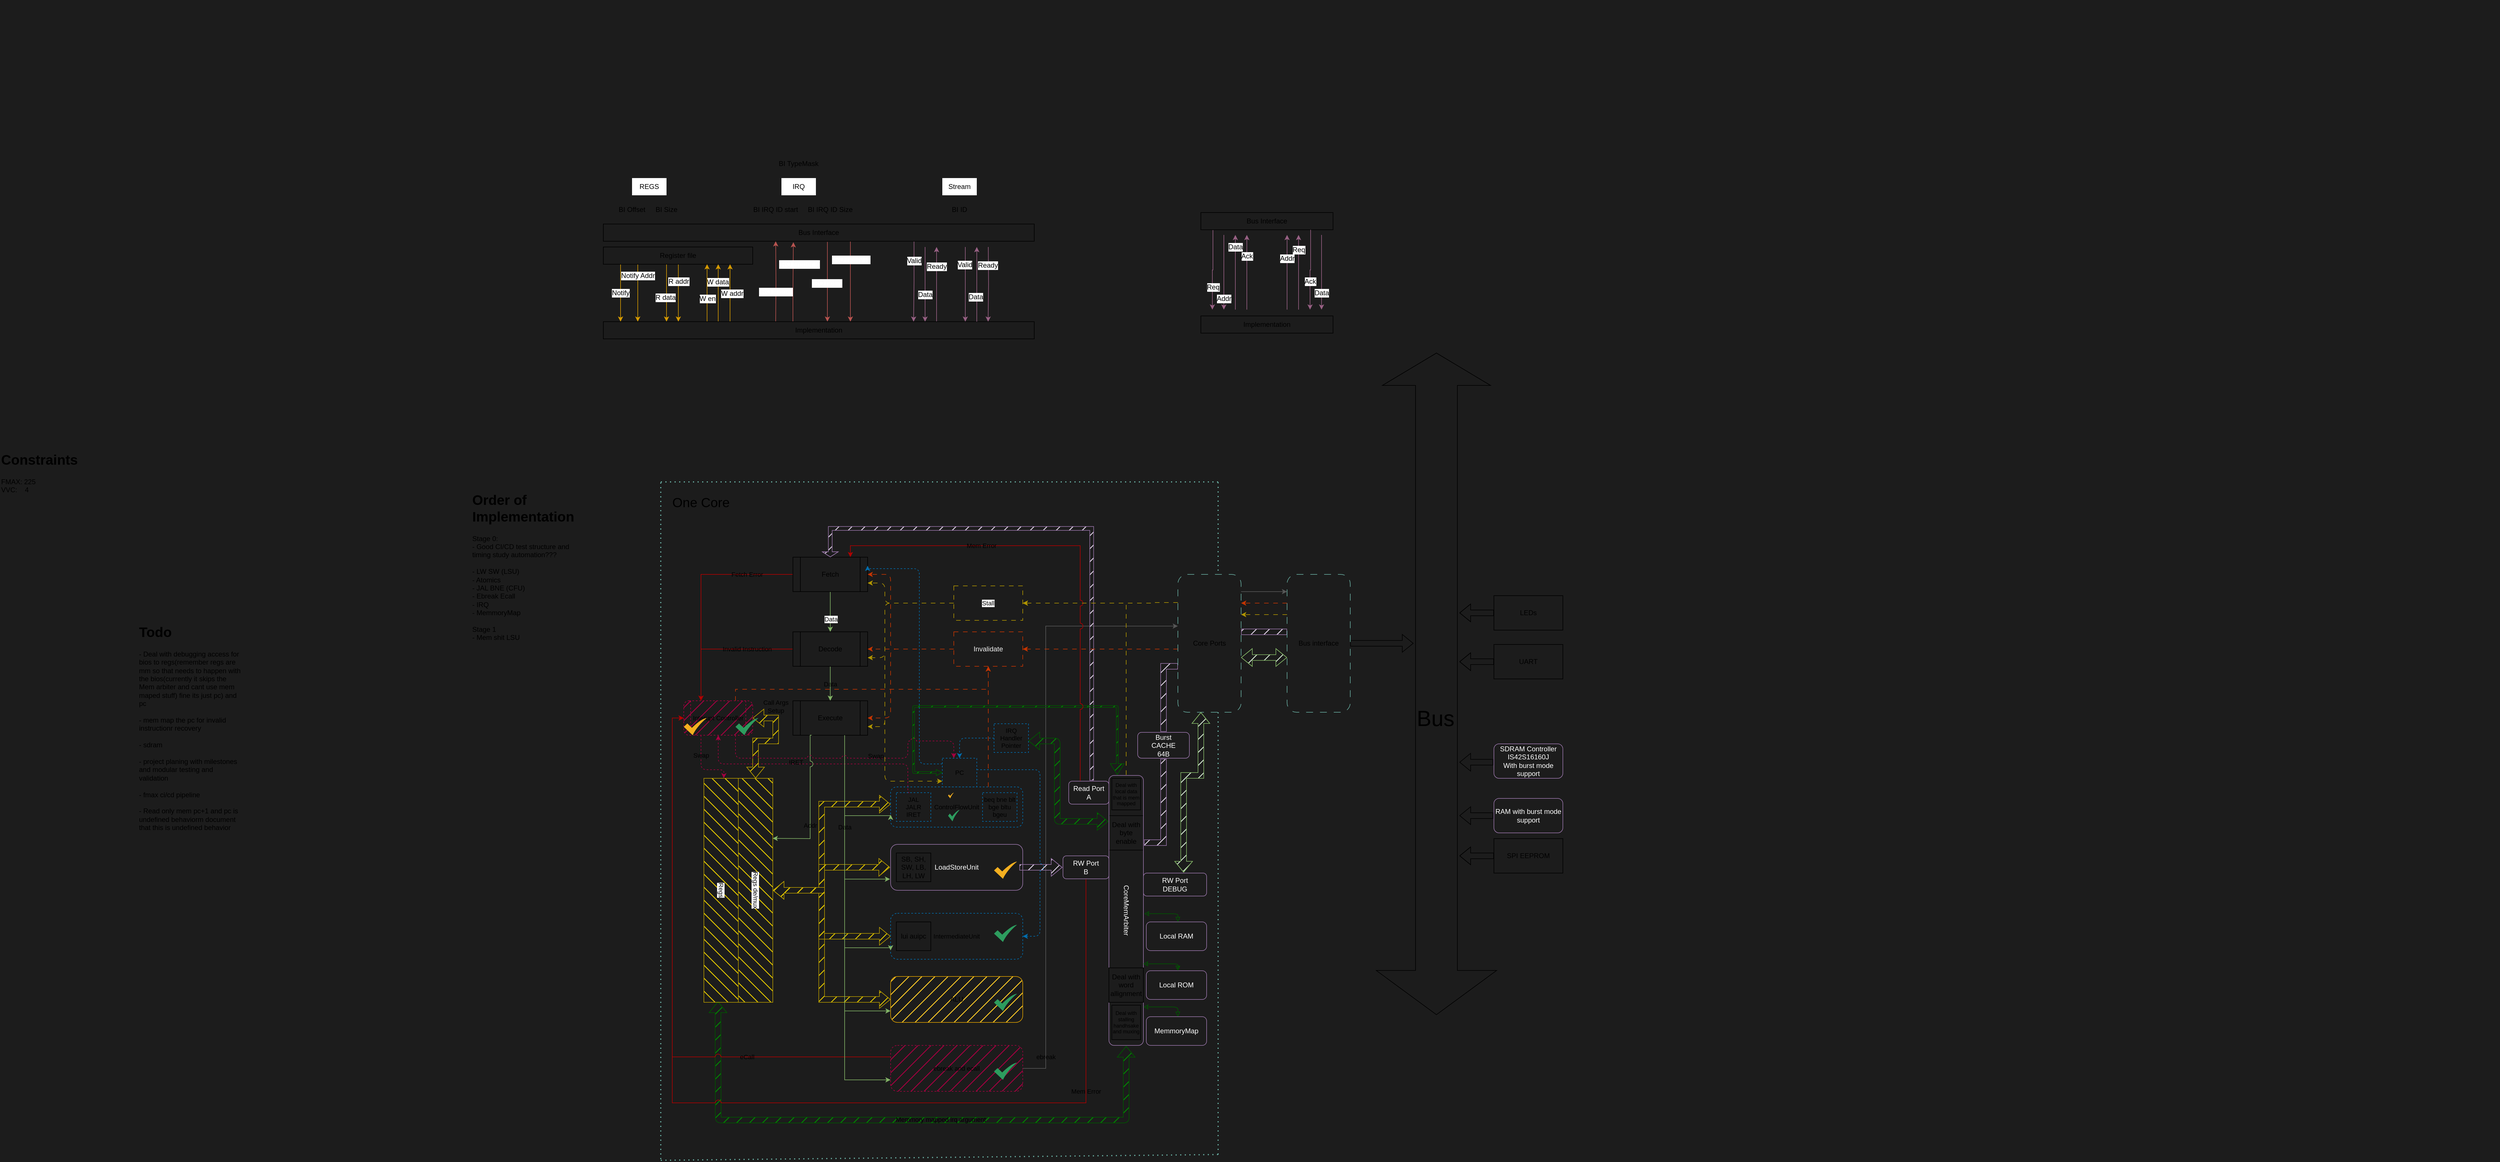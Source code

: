 <mxfile version="24.7.17">
  <diagram name="Page-1" id="JKw6xTFxa0xERZgipNU3">
    <mxGraphModel dx="2055" dy="1477" grid="1" gridSize="10" guides="1" tooltips="1" connect="1" arrows="1" fold="1" page="0" pageScale="1" pageWidth="850" pageHeight="1100" background="#1C1C1C" math="0" shadow="0">
      <root>
        <mxCell id="0" />
        <mxCell id="1" parent="0" />
        <mxCell id="pHQBSKNXJPz8SyYSF_2L-111" style="edgeStyle=orthogonalEdgeStyle;rounded=0;orthogonalLoop=1;jettySize=auto;html=1;strokeColor=#575757;" edge="1" parent="1" source="pHQBSKNXJPz8SyYSF_2L-110" target="pHQBSKNXJPz8SyYSF_2L-328">
          <mxGeometry relative="1" as="geometry">
            <mxPoint x="770" y="80" as="targetPoint" />
            <Array as="points">
              <mxPoint x="570" y="730" />
              <mxPoint x="570" y="-40" />
            </Array>
          </mxGeometry>
        </mxCell>
        <mxCell id="pHQBSKNXJPz8SyYSF_2L-114" value="ebreak" style="edgeLabel;html=1;align=center;verticalAlign=middle;resizable=0;points=[];labelBackgroundColor=none;" vertex="1" connectable="0" parent="pHQBSKNXJPz8SyYSF_2L-111">
          <mxGeometry relative="1" as="geometry">
            <mxPoint y="460" as="offset" />
          </mxGeometry>
        </mxCell>
        <mxCell id="pHQBSKNXJPz8SyYSF_2L-195" style="edgeStyle=orthogonalEdgeStyle;rounded=1;orthogonalLoop=1;jettySize=auto;html=1;strokeColor=#005700;align=center;verticalAlign=middle;fontFamily=Helvetica;fontSize=11;fontColor=default;labelBackgroundColor=default;endArrow=classic;curved=0;fillColor=#008a00;fillStyle=hatch;startArrow=block;shape=flexArrow;entryX=1;entryY=0.5;entryDx=0;entryDy=0;" edge="1" parent="1" target="pHQBSKNXJPz8SyYSF_2L-48">
          <mxGeometry relative="1" as="geometry">
            <mxPoint x="-0.371" y="613.5" as="sourcePoint" />
            <mxPoint x="690" y="540" as="targetPoint" />
            <Array as="points">
              <mxPoint y="670" />
              <mxPoint y="820" />
              <mxPoint x="710" y="820" />
            </Array>
          </mxGeometry>
        </mxCell>
        <mxCell id="pHQBSKNXJPz8SyYSF_2L-196" value="Memmory mapped irq argument" style="edgeLabel;html=1;align=center;verticalAlign=middle;resizable=0;points=[];labelBackgroundColor=none;" vertex="1" connectable="0" parent="pHQBSKNXJPz8SyYSF_2L-195">
          <mxGeometry relative="1" as="geometry">
            <mxPoint x="70" y="-1" as="offset" />
          </mxGeometry>
        </mxCell>
        <mxCell id="pHQBSKNXJPz8SyYSF_2L-255" style="edgeStyle=orthogonalEdgeStyle;rounded=0;orthogonalLoop=1;jettySize=auto;html=1;entryX=0.5;entryY=0;entryDx=0;entryDy=0;startArrow=classic;startFill=1;fillColor=#e3c800;fillStyle=hatch;strokeColor=#B09500;shape=flexArrow;" edge="1" parent="1" source="pHQBSKNXJPz8SyYSF_2L-34" target="pHQBSKNXJPz8SyYSF_2L-133">
          <mxGeometry relative="1" as="geometry">
            <Array as="points">
              <mxPoint x="180" y="270" />
              <mxPoint x="180" y="420" />
            </Array>
          </mxGeometry>
        </mxCell>
        <mxCell id="pHQBSKNXJPz8SyYSF_2L-282" style="edgeStyle=orthogonalEdgeStyle;rounded=1;orthogonalLoop=1;jettySize=auto;html=1;entryX=0.5;entryY=1;entryDx=0;entryDy=0;dashed=1;strokeColor=#A50040;align=center;verticalAlign=middle;fontFamily=Helvetica;fontSize=11;fontColor=default;labelBackgroundColor=default;jumpStyle=arc;jumpSize=10;endArrow=classic;curved=0;fillColor=#d80073;exitX=0;exitY=0;exitDx=22.5;exitDy=0;exitPerimeter=0;" edge="1" parent="1" source="pHQBSKNXJPz8SyYSF_2L-39" target="pHQBSKNXJPz8SyYSF_2L-181">
          <mxGeometry relative="1" as="geometry">
            <mxPoint x="280" y="230" as="sourcePoint" />
            <Array as="points">
              <mxPoint x="330" y="200" />
              <mxPoint y="200" />
            </Array>
          </mxGeometry>
        </mxCell>
        <mxCell id="pHQBSKNXJPz8SyYSF_2L-283" value="IRET" style="edgeLabel;html=1;align=center;verticalAlign=middle;resizable=0;points=[];labelBackgroundColor=none;" vertex="1" connectable="0" parent="pHQBSKNXJPz8SyYSF_2L-282">
          <mxGeometry relative="1" as="geometry">
            <mxPoint x="-31" y="-3" as="offset" />
          </mxGeometry>
        </mxCell>
        <mxCell id="pHQBSKNXJPz8SyYSF_2L-34" value="ControlFlowUnit" style="rounded=1;whiteSpace=wrap;html=1;align=center;labelPosition=center;verticalLabelPosition=middle;verticalAlign=middle;dashed=1;strokeColor=#006EAF;fontFamily=Helvetica;fontSize=11;fontColor=default;labelBackgroundColor=none;fillColor=none;" vertex="1" parent="1">
          <mxGeometry x="300" y="240" width="230" height="70" as="geometry" />
        </mxCell>
        <mxCell id="pHQBSKNXJPz8SyYSF_2L-62" style="edgeStyle=orthogonalEdgeStyle;rounded=0;orthogonalLoop=1;jettySize=auto;html=1;entryX=0.5;entryY=0;entryDx=0;entryDy=0;fillColor=#d5e8d4;strokeColor=#82b366;" edge="1" parent="1" source="pHQBSKNXJPz8SyYSF_2L-35" target="pHQBSKNXJPz8SyYSF_2L-36">
          <mxGeometry relative="1" as="geometry" />
        </mxCell>
        <mxCell id="pHQBSKNXJPz8SyYSF_2L-91" value="Data" style="edgeLabel;html=1;align=center;verticalAlign=middle;resizable=0;points=[];" vertex="1" connectable="0" parent="pHQBSKNXJPz8SyYSF_2L-62">
          <mxGeometry relative="1" as="geometry">
            <mxPoint x="1" y="13" as="offset" />
          </mxGeometry>
        </mxCell>
        <mxCell id="pHQBSKNXJPz8SyYSF_2L-203" style="edgeStyle=orthogonalEdgeStyle;rounded=0;orthogonalLoop=1;jettySize=auto;html=1;entryX=0.25;entryY=0;entryDx=0;entryDy=0;strokeColor=#B20000;align=center;verticalAlign=middle;fontFamily=Helvetica;fontSize=11;fontColor=default;labelBackgroundColor=default;endArrow=classic;fillColor=#e51400;" edge="1" parent="1" source="pHQBSKNXJPz8SyYSF_2L-35" target="pHQBSKNXJPz8SyYSF_2L-181">
          <mxGeometry relative="1" as="geometry" />
        </mxCell>
        <mxCell id="pHQBSKNXJPz8SyYSF_2L-206" value="Fetch Error" style="edgeLabel;html=1;align=center;verticalAlign=middle;resizable=0;points=[];labelBackgroundColor=none;" vertex="1" connectable="0" parent="pHQBSKNXJPz8SyYSF_2L-203">
          <mxGeometry relative="1" as="geometry">
            <mxPoint x="80" y="-30" as="offset" />
          </mxGeometry>
        </mxCell>
        <mxCell id="pHQBSKNXJPz8SyYSF_2L-35" value="Fetch" style="shape=process;whiteSpace=wrap;html=1;backgroundOutline=1;fillColor=none;" vertex="1" parent="1">
          <mxGeometry x="130" y="-160" width="130" height="60" as="geometry" />
        </mxCell>
        <mxCell id="pHQBSKNXJPz8SyYSF_2L-61" style="edgeStyle=orthogonalEdgeStyle;rounded=0;orthogonalLoop=1;jettySize=auto;html=1;fillColor=#d5e8d4;strokeColor=#82b366;" edge="1" parent="1" source="pHQBSKNXJPz8SyYSF_2L-36" target="pHQBSKNXJPz8SyYSF_2L-37">
          <mxGeometry relative="1" as="geometry" />
        </mxCell>
        <mxCell id="pHQBSKNXJPz8SyYSF_2L-90" value="Data" style="edgeLabel;html=1;align=center;verticalAlign=middle;resizable=0;points=[];labelBackgroundColor=none;" vertex="1" connectable="0" parent="pHQBSKNXJPz8SyYSF_2L-61">
          <mxGeometry relative="1" as="geometry">
            <mxPoint y="1" as="offset" />
          </mxGeometry>
        </mxCell>
        <mxCell id="pHQBSKNXJPz8SyYSF_2L-204" style="edgeStyle=orthogonalEdgeStyle;rounded=0;orthogonalLoop=1;jettySize=auto;html=1;entryX=0.25;entryY=0;entryDx=0;entryDy=0;strokeColor=#B20000;align=center;verticalAlign=middle;fontFamily=Helvetica;fontSize=11;fontColor=default;labelBackgroundColor=default;endArrow=classic;fillColor=#e51400;" edge="1" parent="1" source="pHQBSKNXJPz8SyYSF_2L-36" target="pHQBSKNXJPz8SyYSF_2L-181">
          <mxGeometry relative="1" as="geometry" />
        </mxCell>
        <mxCell id="pHQBSKNXJPz8SyYSF_2L-205" value="Invalid Instruction" style="edgeLabel;html=1;align=center;verticalAlign=middle;resizable=0;points=[];labelBackgroundColor=none;" vertex="1" connectable="0" parent="pHQBSKNXJPz8SyYSF_2L-204">
          <mxGeometry relative="1" as="geometry">
            <mxPoint x="45" as="offset" />
          </mxGeometry>
        </mxCell>
        <mxCell id="pHQBSKNXJPz8SyYSF_2L-36" value="Decode" style="shape=process;whiteSpace=wrap;html=1;backgroundOutline=1;fillColor=none;" vertex="1" parent="1">
          <mxGeometry x="130" y="-30" width="130" height="60" as="geometry" />
        </mxCell>
        <mxCell id="pHQBSKNXJPz8SyYSF_2L-37" value="Execute" style="shape=process;whiteSpace=wrap;html=1;backgroundOutline=1;fillColor=none;" vertex="1" parent="1">
          <mxGeometry x="130" y="90" width="130" height="60" as="geometry" />
        </mxCell>
        <mxCell id="pHQBSKNXJPz8SyYSF_2L-254" style="edgeStyle=orthogonalEdgeStyle;rounded=0;orthogonalLoop=1;jettySize=auto;html=1;entryX=0.5;entryY=0;entryDx=0;entryDy=0;startArrow=classic;startFill=1;fillColor=#e3c800;fillStyle=hatch;strokeColor=#B09500;shape=flexArrow;" edge="1" parent="1" source="pHQBSKNXJPz8SyYSF_2L-38" target="pHQBSKNXJPz8SyYSF_2L-133">
          <mxGeometry relative="1" as="geometry">
            <Array as="points">
              <mxPoint x="180" y="380" />
              <mxPoint x="180" y="420" />
            </Array>
          </mxGeometry>
        </mxCell>
        <mxCell id="pHQBSKNXJPz8SyYSF_2L-38" value="LoadStoreUnit" style="rounded=1;whiteSpace=wrap;html=1;align=center;fillColor=none;strokeColor=#9673a6;fillStyle=hatch;fontColor=#ffffff;labelBackgroundColor=none;labelBorderColor=none;textShadow=0;glass=0;perimeterSpacing=1;" vertex="1" parent="1">
          <mxGeometry x="300" y="340" width="230" height="80" as="geometry" />
        </mxCell>
        <mxCell id="pHQBSKNXJPz8SyYSF_2L-39" value="JAL&lt;div&gt;JALR&lt;/div&gt;&lt;div&gt;IRET&lt;/div&gt;" style="shape=note;whiteSpace=wrap;html=1;backgroundOutline=1;darkOpacity=0.05;size=0;rounded=1;dashed=1;strokeColor=#006EAF;align=center;verticalAlign=middle;fontFamily=Helvetica;fontSize=11;fontColor=default;labelBackgroundColor=none;fillColor=none;" vertex="1" parent="1">
          <mxGeometry x="310" y="250" width="60" height="50" as="geometry" />
        </mxCell>
        <mxCell id="pHQBSKNXJPz8SyYSF_2L-40" value="SB, SH, SW, LB, LH, LW" style="shape=note;whiteSpace=wrap;html=1;backgroundOutline=1;darkOpacity=0.05;size=0;labelBackgroundColor=none;fillColor=none;" vertex="1" parent="1">
          <mxGeometry x="310" y="355" width="60" height="50" as="geometry" />
        </mxCell>
        <mxCell id="pHQBSKNXJPz8SyYSF_2L-41" value="beq bne blt bge bltu bgeu" style="shape=note;whiteSpace=wrap;html=1;backgroundOutline=1;darkOpacity=0.05;size=0;rounded=1;dashed=1;strokeColor=#006EAF;align=center;verticalAlign=middle;fontFamily=Helvetica;fontSize=11;fontColor=default;labelBackgroundColor=none;fillColor=none;" vertex="1" parent="1">
          <mxGeometry x="460" y="250" width="60" height="50" as="geometry" />
        </mxCell>
        <mxCell id="pHQBSKNXJPz8SyYSF_2L-253" style="edgeStyle=orthogonalEdgeStyle;rounded=0;orthogonalLoop=1;jettySize=auto;html=1;entryX=0.5;entryY=0;entryDx=0;entryDy=0;startArrow=classic;startFill=1;fillColor=#e3c800;fillStyle=hatch;strokeColor=#B09500;shape=flexArrow;" edge="1" parent="1" source="pHQBSKNXJPz8SyYSF_2L-42" target="pHQBSKNXJPz8SyYSF_2L-133">
          <mxGeometry relative="1" as="geometry">
            <Array as="points">
              <mxPoint x="180" y="500" />
              <mxPoint x="180" y="420" />
            </Array>
          </mxGeometry>
        </mxCell>
        <mxCell id="pHQBSKNXJPz8SyYSF_2L-42" value="IntermediateUnit" style="rounded=1;whiteSpace=wrap;html=1;align=center;dashed=1;strokeColor=#006EAF;verticalAlign=middle;fontFamily=Helvetica;fontSize=11;fontColor=default;labelBackgroundColor=none;fillColor=none;" vertex="1" parent="1">
          <mxGeometry x="300" y="460" width="230" height="80" as="geometry" />
        </mxCell>
        <mxCell id="pHQBSKNXJPz8SyYSF_2L-43" value="lui auipc" style="shape=note;whiteSpace=wrap;html=1;backgroundOutline=1;darkOpacity=0.05;size=0;labelBackgroundColor=none;fillColor=none;" vertex="1" parent="1">
          <mxGeometry x="310" y="475" width="60" height="50" as="geometry" />
        </mxCell>
        <mxCell id="pHQBSKNXJPz8SyYSF_2L-329" style="edgeStyle=orthogonalEdgeStyle;rounded=0;orthogonalLoop=1;jettySize=auto;html=1;dashed=1;dashPattern=8 8;strokeColor=#B09500;align=center;verticalAlign=middle;fontFamily=Helvetica;fontSize=11;fontColor=default;labelBackgroundColor=default;jumpStyle=none;jumpSize=15;startArrow=none;startFill=0;endArrow=classic;fillColor=#e3c800;" edge="1" parent="1" source="pHQBSKNXJPz8SyYSF_2L-357" target="pHQBSKNXJPz8SyYSF_2L-328">
          <mxGeometry relative="1" as="geometry">
            <Array as="points">
              <mxPoint x="940" y="-60" />
              <mxPoint x="940" y="-60" />
            </Array>
          </mxGeometry>
        </mxCell>
        <mxCell id="pHQBSKNXJPz8SyYSF_2L-377" style="edgeStyle=orthogonalEdgeStyle;rounded=0;orthogonalLoop=1;jettySize=auto;html=1;fontFamily=Helvetica;fontSize=12;fontColor=default;strokeColor=default;align=center;verticalAlign=middle;labelBackgroundColor=default;endArrow=classic;shape=flexArrow;" edge="1" parent="1">
          <mxGeometry relative="1" as="geometry">
            <mxPoint x="1290" y="290" as="targetPoint" />
            <mxPoint x="1349.0" y="290.034" as="sourcePoint" />
          </mxGeometry>
        </mxCell>
        <mxCell id="pHQBSKNXJPz8SyYSF_2L-45" value="RAM with burst mode support" style="rounded=1;whiteSpace=wrap;html=1;fillStyle=hatch;strokeColor=#9673a6;align=center;verticalAlign=middle;fontFamily=Helvetica;fontSize=12;fontColor=#ffffff;labelBorderColor=none;labelBackgroundColor=none;fillColor=none;glass=0;perimeterSpacing=1;" vertex="1" parent="1">
          <mxGeometry x="1350" y="260" width="120" height="60" as="geometry" />
        </mxCell>
        <mxCell id="pHQBSKNXJPz8SyYSF_2L-47" value="Deal with byte enable" style="shape=note;whiteSpace=wrap;html=1;backgroundOutline=1;darkOpacity=0.05;size=0;labelBackgroundColor=none;fillColor=none;" vertex="1" parent="1">
          <mxGeometry x="680" y="290" width="60" height="60" as="geometry" />
        </mxCell>
        <mxCell id="pHQBSKNXJPz8SyYSF_2L-319" style="edgeStyle=orthogonalEdgeStyle;rounded=0;orthogonalLoop=1;jettySize=auto;html=1;entryX=1;entryY=0.5;entryDx=0;entryDy=0;fillStyle=hatch;strokeColor=#B09500;align=center;verticalAlign=middle;fontFamily=Helvetica;fontSize=11;fontColor=default;labelBackgroundColor=default;startArrow=none;startFill=0;endArrow=classic;fillColor=#e3c800;dashed=1;dashPattern=8 8;jumpStyle=none;jumpSize=15;" edge="1" parent="1" source="pHQBSKNXJPz8SyYSF_2L-48" target="pHQBSKNXJPz8SyYSF_2L-231">
          <mxGeometry relative="1" as="geometry">
            <Array as="points">
              <mxPoint x="710" y="-80" />
            </Array>
          </mxGeometry>
        </mxCell>
        <mxCell id="pHQBSKNXJPz8SyYSF_2L-334" style="edgeStyle=orthogonalEdgeStyle;rounded=0;orthogonalLoop=1;jettySize=auto;html=1;fillStyle=hatch;strokeColor=#9673a6;align=center;verticalAlign=middle;fontFamily=Helvetica;fontSize=11;fontColor=default;labelBackgroundColor=default;endArrow=none;endFill=0;fillColor=#e1d5e7;shape=flexArrow;" edge="1" parent="1" source="pHQBSKNXJPz8SyYSF_2L-400" target="pHQBSKNXJPz8SyYSF_2L-328">
          <mxGeometry relative="1" as="geometry">
            <mxPoint x="940" y="422.5" as="sourcePoint" />
            <mxPoint x="970" y="62.5" as="targetPoint" />
            <Array as="points">
              <mxPoint x="775" y="30" />
            </Array>
          </mxGeometry>
        </mxCell>
        <mxCell id="pHQBSKNXJPz8SyYSF_2L-48" value="CoreMemArbiter" style="rounded=1;whiteSpace=wrap;html=1;rotation=90;fillStyle=hatch;strokeColor=#9673a6;align=center;verticalAlign=middle;fontFamily=Helvetica;fontSize=12;fontColor=#ffffff;labelBorderColor=none;labelBackgroundColor=none;fillColor=none;glass=0;perimeterSpacing=1;" vertex="1" parent="1">
          <mxGeometry x="475" y="425" width="470" height="60" as="geometry" />
        </mxCell>
        <mxCell id="pHQBSKNXJPz8SyYSF_2L-50" value="Deal with stalling handhsake and muxing" style="shape=note;whiteSpace=wrap;html=1;backgroundOutline=1;darkOpacity=0.05;size=0;fontSize=9;labelBackgroundColor=none;fillColor=none;" vertex="1" parent="1">
          <mxGeometry x="685" y="620" width="50" height="60" as="geometry" />
        </mxCell>
        <mxCell id="pHQBSKNXJPz8SyYSF_2L-248" style="edgeStyle=orthogonalEdgeStyle;rounded=0;orthogonalLoop=1;jettySize=auto;html=1;entryX=0.994;entryY=0.433;entryDx=0;entryDy=0;fillColor=#e1d5e7;fillStyle=hatch;endWidth=12.5;startArrow=block;endArrow=none;endFill=0;strokeColor=#9673a6;shape=flexArrow;entryPerimeter=0;" edge="1" parent="1" source="pHQBSKNXJPz8SyYSF_2L-51" target="pHQBSKNXJPz8SyYSF_2L-38">
          <mxGeometry relative="1" as="geometry">
            <Array as="points">
              <mxPoint x="530" y="380" />
            </Array>
          </mxGeometry>
        </mxCell>
        <mxCell id="pHQBSKNXJPz8SyYSF_2L-51" value="RW Port&lt;div&gt;B&lt;/div&gt;" style="rounded=1;whiteSpace=wrap;html=1;fillStyle=hatch;strokeColor=#9673a6;align=center;verticalAlign=middle;fontFamily=Helvetica;fontSize=12;fontColor=#ffffff;labelBorderColor=none;labelBackgroundColor=none;fillColor=none;glass=0;perimeterSpacing=1;" vertex="1" parent="1">
          <mxGeometry x="600" y="360" width="80" height="40" as="geometry" />
        </mxCell>
        <mxCell id="pHQBSKNXJPz8SyYSF_2L-169" style="edgeStyle=orthogonalEdgeStyle;rounded=0;orthogonalLoop=1;jettySize=auto;html=1;entryX=0.5;entryY=0;entryDx=0;entryDy=0;jumpStyle=arc;jumpSize=10;shape=flexArrow;fillColor=#e1d5e7;fillStyle=hatch;strokeWidth=1;strokeColor=#9673a6;align=center;verticalAlign=middle;fontFamily=Helvetica;fontSize=11;fontColor=default;labelBackgroundColor=default;endArrow=classic;endSize=2.608;width=6.667;" edge="1" parent="1" source="pHQBSKNXJPz8SyYSF_2L-52" target="pHQBSKNXJPz8SyYSF_2L-35">
          <mxGeometry relative="1" as="geometry">
            <Array as="points">
              <mxPoint x="650" y="-210" />
              <mxPoint x="195" y="-210" />
            </Array>
          </mxGeometry>
        </mxCell>
        <mxCell id="pHQBSKNXJPz8SyYSF_2L-52" value="Read Port&lt;div&gt;A&lt;/div&gt;" style="rounded=1;whiteSpace=wrap;html=1;fillStyle=hatch;strokeColor=#9673a6;align=center;verticalAlign=middle;fontFamily=Helvetica;fontSize=12;fontColor=#ffffff;labelBorderColor=none;labelBackgroundColor=none;fillColor=none;glass=0;perimeterSpacing=1;" vertex="1" parent="1">
          <mxGeometry x="610" y="230" width="70" height="40" as="geometry" />
        </mxCell>
        <mxCell id="pHQBSKNXJPz8SyYSF_2L-143" style="edgeStyle=orthogonalEdgeStyle;rounded=1;orthogonalLoop=1;jettySize=auto;html=1;entryX=1;entryY=0.5;entryDx=0;entryDy=0;dashed=1;strokeColor=#006EAF;align=center;verticalAlign=middle;fontFamily=Helvetica;fontSize=11;fontColor=default;labelBackgroundColor=default;endArrow=classic;curved=0;fillColor=#1ba1e2;jumpStyle=arc;jumpSize=13;" edge="1" parent="1" source="pHQBSKNXJPz8SyYSF_2L-57" target="pHQBSKNXJPz8SyYSF_2L-42">
          <mxGeometry relative="1" as="geometry">
            <Array as="points">
              <mxPoint x="560" y="210" />
              <mxPoint x="560" y="500" />
            </Array>
          </mxGeometry>
        </mxCell>
        <mxCell id="pHQBSKNXJPz8SyYSF_2L-57" value="PC" style="shape=note;whiteSpace=wrap;html=1;backgroundOutline=1;darkOpacity=0.05;size=0;rounded=1;dashed=1;strokeColor=#006EAF;align=center;verticalAlign=middle;fontFamily=Helvetica;fontSize=11;fontColor=default;labelBackgroundColor=none;fillColor=none;" vertex="1" parent="1">
          <mxGeometry x="390" y="190" width="60" height="50" as="geometry" />
        </mxCell>
        <mxCell id="pHQBSKNXJPz8SyYSF_2L-333" style="edgeStyle=orthogonalEdgeStyle;rounded=0;orthogonalLoop=1;jettySize=auto;html=1;dashed=1;dashPattern=8 8;strokeColor=#C73500;align=center;verticalAlign=middle;fontFamily=Helvetica;fontSize=11;fontColor=default;labelBackgroundColor=default;jumpStyle=none;jumpSize=15;endArrow=classic;fillColor=#fa6800;" edge="1" parent="1" source="pHQBSKNXJPz8SyYSF_2L-357" target="pHQBSKNXJPz8SyYSF_2L-328">
          <mxGeometry relative="1" as="geometry">
            <Array as="points">
              <mxPoint x="940" y="-80" />
              <mxPoint x="940" y="-80" />
            </Array>
          </mxGeometry>
        </mxCell>
        <mxCell id="pHQBSKNXJPz8SyYSF_2L-374" style="edgeStyle=orthogonalEdgeStyle;rounded=0;orthogonalLoop=1;jettySize=auto;html=1;fontFamily=Helvetica;fontSize=12;fontColor=default;shape=flexArrow;" edge="1" parent="1" source="pHQBSKNXJPz8SyYSF_2L-95">
          <mxGeometry relative="1" as="geometry">
            <mxPoint x="1290" y="-63.0" as="targetPoint" />
          </mxGeometry>
        </mxCell>
        <mxCell id="pHQBSKNXJPz8SyYSF_2L-95" value="LEDs" style="rounded=0;whiteSpace=wrap;html=1;labelBackgroundColor=none;fillColor=none;" vertex="1" parent="1">
          <mxGeometry x="1350" y="-93" width="120" height="60" as="geometry" />
        </mxCell>
        <mxCell id="pHQBSKNXJPz8SyYSF_2L-375" style="edgeStyle=orthogonalEdgeStyle;rounded=0;orthogonalLoop=1;jettySize=auto;html=1;fontFamily=Helvetica;fontSize=12;fontColor=default;shape=flexArrow;" edge="1" parent="1" source="pHQBSKNXJPz8SyYSF_2L-96">
          <mxGeometry relative="1" as="geometry">
            <mxPoint x="1290" y="22.0" as="targetPoint" />
          </mxGeometry>
        </mxCell>
        <mxCell id="pHQBSKNXJPz8SyYSF_2L-96" value="UART" style="rounded=0;whiteSpace=wrap;html=1;labelBackgroundColor=none;fillColor=none;" vertex="1" parent="1">
          <mxGeometry x="1350" y="-8" width="120" height="60" as="geometry" />
        </mxCell>
        <mxCell id="pHQBSKNXJPz8SyYSF_2L-252" style="edgeStyle=orthogonalEdgeStyle;rounded=0;orthogonalLoop=1;jettySize=auto;html=1;entryX=0.5;entryY=0;entryDx=0;entryDy=0;startArrow=classic;startFill=1;fillColor=#e3c800;fillStyle=hatch;strokeColor=#B09500;shape=flexArrow;" edge="1" parent="1" source="pHQBSKNXJPz8SyYSF_2L-109" target="pHQBSKNXJPz8SyYSF_2L-133">
          <mxGeometry relative="1" as="geometry">
            <Array as="points">
              <mxPoint x="180" y="610" />
              <mxPoint x="180" y="420" />
            </Array>
          </mxGeometry>
        </mxCell>
        <mxCell id="pHQBSKNXJPz8SyYSF_2L-109" value="ALU" style="rounded=1;whiteSpace=wrap;html=1;align=center;fillColor=#ffcd28;strokeColor=#d79b00;fillStyle=hatch;gradientColor=none;" vertex="1" parent="1">
          <mxGeometry x="300" y="570" width="230" height="80" as="geometry" />
        </mxCell>
        <mxCell id="pHQBSKNXJPz8SyYSF_2L-273" style="edgeStyle=orthogonalEdgeStyle;rounded=0;orthogonalLoop=1;jettySize=auto;html=1;entryX=0;entryY=0.5;entryDx=0;entryDy=0;strokeColor=#B20000;align=center;verticalAlign=middle;fontFamily=Helvetica;fontSize=11;fontColor=default;labelBackgroundColor=default;jumpStyle=arc;jumpSize=10;endArrow=classic;fillColor=#e51400;" edge="1" parent="1" source="pHQBSKNXJPz8SyYSF_2L-110" target="pHQBSKNXJPz8SyYSF_2L-181">
          <mxGeometry relative="1" as="geometry">
            <Array as="points">
              <mxPoint x="-80" y="710" />
              <mxPoint x="-80" y="120" />
            </Array>
          </mxGeometry>
        </mxCell>
        <mxCell id="pHQBSKNXJPz8SyYSF_2L-275" value="eCall" style="edgeLabel;html=1;align=center;verticalAlign=middle;resizable=0;points=[];labelBackgroundColor=none;" vertex="1" connectable="0" parent="pHQBSKNXJPz8SyYSF_2L-273">
          <mxGeometry relative="1" as="geometry">
            <mxPoint x="130" y="115" as="offset" />
          </mxGeometry>
        </mxCell>
        <mxCell id="pHQBSKNXJPz8SyYSF_2L-110" value="ebreak and ecall" style="rounded=1;whiteSpace=wrap;html=1;align=center;dashed=1;strokeColor=#A50040;verticalAlign=middle;fontFamily=Helvetica;fontSize=11;fontColor=default;labelBackgroundColor=none;fillColor=#A50040;fillStyle=hatch;" vertex="1" parent="1">
          <mxGeometry x="300" y="690" width="230" height="80" as="geometry" />
        </mxCell>
        <mxCell id="pHQBSKNXJPz8SyYSF_2L-117" style="edgeStyle=orthogonalEdgeStyle;rounded=1;orthogonalLoop=1;jettySize=auto;html=1;entryX=1;entryY=0.5;entryDx=0;entryDy=0;dashed=1;dashPattern=8 8;fillColor=#fa6800;strokeColor=#C73500;jumpStyle=arc;jumpSize=10;curved=0;" edge="1" parent="1" source="pHQBSKNXJPz8SyYSF_2L-116" target="pHQBSKNXJPz8SyYSF_2L-36">
          <mxGeometry relative="1" as="geometry" />
        </mxCell>
        <mxCell id="pHQBSKNXJPz8SyYSF_2L-118" style="edgeStyle=orthogonalEdgeStyle;rounded=1;orthogonalLoop=1;jettySize=auto;html=1;dashed=1;dashPattern=8 8;fillColor=#fa6800;strokeColor=#C73500;jumpStyle=arc;jumpSize=10;curved=0;entryX=1;entryY=0.5;entryDx=0;entryDy=0;" edge="1" parent="1" source="pHQBSKNXJPz8SyYSF_2L-116" target="pHQBSKNXJPz8SyYSF_2L-35">
          <mxGeometry relative="1" as="geometry">
            <mxPoint x="280" y="-130" as="targetPoint" />
            <Array as="points">
              <mxPoint x="300" />
              <mxPoint x="300" y="-130" />
            </Array>
          </mxGeometry>
        </mxCell>
        <mxCell id="pHQBSKNXJPz8SyYSF_2L-116" value="Invalidate" style="rounded=0;whiteSpace=wrap;html=1;dashed=1;dashPattern=8 8;fillColor=none;fontColor=#F0F0F0;strokeColor=#C73500;" vertex="1" parent="1">
          <mxGeometry x="410" y="-30" width="120" height="60" as="geometry" />
        </mxCell>
        <mxCell id="pHQBSKNXJPz8SyYSF_2L-119" style="edgeStyle=orthogonalEdgeStyle;rounded=1;orthogonalLoop=1;jettySize=auto;html=1;entryX=1;entryY=0.5;entryDx=0;entryDy=0;dashed=1;dashPattern=8 8;fillColor=#fa6800;strokeColor=#C73500;jumpStyle=arc;jumpSize=10;curved=0;" edge="1" parent="1" source="pHQBSKNXJPz8SyYSF_2L-116" target="pHQBSKNXJPz8SyYSF_2L-37">
          <mxGeometry relative="1" as="geometry">
            <Array as="points">
              <mxPoint x="300" />
              <mxPoint x="300" y="120" />
            </Array>
          </mxGeometry>
        </mxCell>
        <mxCell id="pHQBSKNXJPz8SyYSF_2L-133" value="Regs de/m&lt;span style=&quot;background-color: initial;&quot;&gt;ux&lt;/span&gt;" style="rounded=0;whiteSpace=wrap;html=1;rotation=90;fillStyle=hatch;strokeColor=#B09500;align=center;verticalAlign=middle;fontFamily=Helvetica;fontSize=11;fontColor=default;labelBackgroundColor=default;fillColor=#e3c800;" vertex="1" parent="1">
          <mxGeometry x="-130" y="390" width="390" height="60" as="geometry" />
        </mxCell>
        <mxCell id="pHQBSKNXJPz8SyYSF_2L-172" value="" style="shape=image;verticalLabelPosition=bottom;labelBackgroundColor=default;verticalAlign=top;aspect=fixed;imageAspect=0;image=https://user-images.githubusercontent.com/43972902/101699645-cd9dee80-3a7b-11eb-8cf3-f64590fea00f.png;" vertex="1" parent="1">
          <mxGeometry x="2120" y="-440" width="510" height="420" as="geometry" />
        </mxCell>
        <mxCell id="pHQBSKNXJPz8SyYSF_2L-173" value="" style="shape=image;verticalLabelPosition=bottom;labelBackgroundColor=default;verticalAlign=top;aspect=fixed;imageAspect=0;image=https://csg.csail.mit.edu/6.S983/slides/riscv-rec2.png;" vertex="1" parent="1">
          <mxGeometry x="1900" y="-1130" width="1200" height="640" as="geometry" />
        </mxCell>
        <mxCell id="pHQBSKNXJPz8SyYSF_2L-178" value="Deal with word allignment" style="shape=note;whiteSpace=wrap;html=1;backgroundOutline=1;darkOpacity=0.05;size=0;labelBackgroundColor=none;fillColor=none;" vertex="1" parent="1">
          <mxGeometry x="680" y="555" width="60" height="60" as="geometry" />
        </mxCell>
        <mxCell id="pHQBSKNXJPz8SyYSF_2L-179" value="Regs" style="rounded=0;whiteSpace=wrap;html=1;rotation=90;fillStyle=hatch;strokeColor=#B09500;align=center;verticalAlign=middle;fontFamily=Helvetica;fontSize=11;fontColor=default;labelBackgroundColor=default;fillColor=#e3c800;" vertex="1" parent="1">
          <mxGeometry x="-190" y="390" width="390" height="60" as="geometry" />
        </mxCell>
        <mxCell id="pHQBSKNXJPz8SyYSF_2L-256" style="edgeStyle=orthogonalEdgeStyle;rounded=1;orthogonalLoop=1;jettySize=auto;html=1;exitX=0.25;exitY=1;exitDx=0;exitDy=0;dashed=1;strokeColor=#A50040;align=center;verticalAlign=middle;fontFamily=Helvetica;fontSize=11;fontColor=default;labelBackgroundColor=default;endArrow=classic;curved=0;fillColor=#d80073;" edge="1" parent="1" source="pHQBSKNXJPz8SyYSF_2L-181" target="pHQBSKNXJPz8SyYSF_2L-179">
          <mxGeometry relative="1" as="geometry">
            <Array as="points">
              <mxPoint x="-30" y="210" />
              <mxPoint x="10" y="210" />
            </Array>
          </mxGeometry>
        </mxCell>
        <mxCell id="pHQBSKNXJPz8SyYSF_2L-267" value="Swap" style="edgeLabel;html=1;align=center;verticalAlign=middle;resizable=0;points=[];labelBackgroundColor=none;" vertex="1" connectable="0" parent="pHQBSKNXJPz8SyYSF_2L-256">
          <mxGeometry relative="1" as="geometry">
            <mxPoint y="-23" as="offset" />
          </mxGeometry>
        </mxCell>
        <mxCell id="pHQBSKNXJPz8SyYSF_2L-277" style="edgeStyle=orthogonalEdgeStyle;rounded=0;orthogonalLoop=1;jettySize=auto;html=1;exitX=0.75;exitY=0;exitDx=0;exitDy=0;dashed=1;dashPattern=8 8;strokeColor=#C73500;align=center;verticalAlign=middle;fontFamily=Helvetica;fontSize=11;fontColor=default;labelBackgroundColor=default;jumpStyle=none;jumpSize=15;endArrow=classic;fillColor=#fa6800;curved=0;" edge="1" parent="1" source="pHQBSKNXJPz8SyYSF_2L-181" target="pHQBSKNXJPz8SyYSF_2L-116">
          <mxGeometry relative="1" as="geometry">
            <Array as="points">
              <mxPoint x="30" y="70" />
              <mxPoint x="470" y="70" />
            </Array>
          </mxGeometry>
        </mxCell>
        <mxCell id="pHQBSKNXJPz8SyYSF_2L-310" style="edgeStyle=orthogonalEdgeStyle;rounded=0;orthogonalLoop=1;jettySize=auto;html=1;fillStyle=hatch;strokeColor=#B09500;align=center;verticalAlign=middle;fontFamily=Helvetica;fontSize=11;fontColor=default;labelBackgroundColor=default;startArrow=classic;startFill=1;endArrow=classic;fillColor=#e3c800;shape=flexArrow;" edge="1" parent="1" source="pHQBSKNXJPz8SyYSF_2L-181" target="pHQBSKNXJPz8SyYSF_2L-133">
          <mxGeometry relative="1" as="geometry">
            <Array as="points">
              <mxPoint x="100" y="120" />
              <mxPoint x="100" y="160" />
              <mxPoint x="65" y="160" />
            </Array>
          </mxGeometry>
        </mxCell>
        <mxCell id="pHQBSKNXJPz8SyYSF_2L-312" value="Call Args&lt;div&gt;Setup&lt;/div&gt;" style="edgeLabel;html=1;align=center;verticalAlign=middle;resizable=0;points=[];labelBackgroundColor=none;" vertex="1" connectable="0" parent="pHQBSKNXJPz8SyYSF_2L-310">
          <mxGeometry relative="1" as="geometry">
            <mxPoint x="10" y="-60" as="offset" />
          </mxGeometry>
        </mxCell>
        <mxCell id="pHQBSKNXJPz8SyYSF_2L-181" value="Interupt Controller" style="shape=process;whiteSpace=wrap;html=1;backgroundOutline=1;rounded=1;dashed=1;strokeColor=#A50040;align=center;verticalAlign=middle;fontFamily=Helvetica;fontSize=11;fontColor=default;labelBackgroundColor=none;fillColor=#A50040;fillStyle=hatch;" vertex="1" parent="1">
          <mxGeometry x="-60" y="90" width="120" height="60" as="geometry" />
        </mxCell>
        <mxCell id="pHQBSKNXJPz8SyYSF_2L-268" style="edgeStyle=orthogonalEdgeStyle;rounded=1;orthogonalLoop=1;jettySize=auto;html=1;entryX=1;entryY=0.75;entryDx=0;entryDy=0;dashed=1;strokeColor=#B09500;align=center;verticalAlign=middle;fontFamily=Helvetica;fontSize=11;fontColor=default;labelBackgroundColor=default;startArrow=none;startFill=0;endArrow=classic;fillColor=#e3c800;dashPattern=8 8;jumpStyle=none;jumpSize=15;curved=0;exitX=0;exitY=0.5;exitDx=0;exitDy=0;" edge="1" parent="1" source="pHQBSKNXJPz8SyYSF_2L-231" target="pHQBSKNXJPz8SyYSF_2L-35">
          <mxGeometry relative="1" as="geometry">
            <Array as="points">
              <mxPoint x="290" y="-80" />
              <mxPoint x="290" y="-115" />
            </Array>
          </mxGeometry>
        </mxCell>
        <mxCell id="pHQBSKNXJPz8SyYSF_2L-269" style="edgeStyle=orthogonalEdgeStyle;rounded=1;orthogonalLoop=1;jettySize=auto;html=1;entryX=1;entryY=0.75;entryDx=0;entryDy=0;dashed=1;strokeColor=#B09500;align=center;verticalAlign=middle;fontFamily=Helvetica;fontSize=11;fontColor=default;labelBackgroundColor=default;startArrow=none;startFill=0;endArrow=classic;fillColor=#e3c800;dashPattern=8 8;jumpStyle=none;jumpSize=15;curved=0;exitX=0;exitY=0.5;exitDx=0;exitDy=0;" edge="1" parent="1" source="pHQBSKNXJPz8SyYSF_2L-231" target="pHQBSKNXJPz8SyYSF_2L-36">
          <mxGeometry relative="1" as="geometry">
            <mxPoint x="380" y="-60" as="sourcePoint" />
            <Array as="points">
              <mxPoint x="290" y="-80" />
              <mxPoint x="290" y="15" />
            </Array>
          </mxGeometry>
        </mxCell>
        <mxCell id="pHQBSKNXJPz8SyYSF_2L-270" style="edgeStyle=orthogonalEdgeStyle;rounded=1;orthogonalLoop=1;jettySize=auto;html=1;entryX=1;entryY=0.75;entryDx=0;entryDy=0;dashed=1;strokeColor=#B09500;align=center;verticalAlign=middle;fontFamily=Helvetica;fontSize=11;fontColor=default;labelBackgroundColor=default;startArrow=none;startFill=0;endArrow=classic;fillColor=#e3c800;dashPattern=8 8;jumpStyle=none;jumpSize=15;curved=0;exitX=0;exitY=0.5;exitDx=0;exitDy=0;" edge="1" parent="1" source="pHQBSKNXJPz8SyYSF_2L-231" target="pHQBSKNXJPz8SyYSF_2L-37">
          <mxGeometry relative="1" as="geometry">
            <mxPoint x="370" y="-50" as="sourcePoint" />
            <Array as="points">
              <mxPoint x="290" y="-80" />
              <mxPoint x="290" y="135" />
            </Array>
          </mxGeometry>
        </mxCell>
        <mxCell id="pHQBSKNXJPz8SyYSF_2L-231" value="Stall" style="rounded=0;whiteSpace=wrap;html=1;dashed=1;dashPattern=8 8;fillColor=none;fontColor=default;strokeColor=#B09500;align=center;verticalAlign=middle;fontFamily=Helvetica;fontSize=11;labelBackgroundColor=default;" vertex="1" parent="1">
          <mxGeometry x="410" y="-110" width="120" height="60" as="geometry" />
        </mxCell>
        <mxCell id="pHQBSKNXJPz8SyYSF_2L-139" style="edgeStyle=orthogonalEdgeStyle;rounded=0;orthogonalLoop=1;jettySize=auto;html=1;exitX=0.25;exitY=1;exitDx=0;exitDy=0;jumpStyle=arc;jumpSize=10;fillColor=#d5e8d4;strokeColor=#82b366;align=center;verticalAlign=middle;fontFamily=Helvetica;fontSize=11;fontColor=default;labelBackgroundColor=default;endArrow=classic;entryX=0.268;entryY=0.006;entryDx=0;entryDy=0;entryPerimeter=0;" edge="1" parent="1" source="pHQBSKNXJPz8SyYSF_2L-37" target="pHQBSKNXJPz8SyYSF_2L-133">
          <mxGeometry relative="1" as="geometry">
            <Array as="points">
              <mxPoint x="160" y="150" />
              <mxPoint x="160" y="330" />
              <mxPoint x="130" y="330" />
            </Array>
          </mxGeometry>
        </mxCell>
        <mxCell id="pHQBSKNXJPz8SyYSF_2L-272" value="Addr" style="edgeLabel;html=1;align=center;verticalAlign=middle;resizable=0;points=[];rounded=0;strokeColor=#82b366;fontFamily=Helvetica;fontSize=11;fontColor=default;labelBackgroundColor=none;fillColor=#d5e8d4;" vertex="1" connectable="0" parent="pHQBSKNXJPz8SyYSF_2L-139">
          <mxGeometry relative="1" as="geometry">
            <mxPoint y="35" as="offset" />
          </mxGeometry>
        </mxCell>
        <mxCell id="pHQBSKNXJPz8SyYSF_2L-225" style="edgeStyle=orthogonalEdgeStyle;rounded=0;orthogonalLoop=1;jettySize=auto;html=1;jumpStyle=none;jumpSize=18;fillColor=#d5e8d4;strokeColor=#82b366;entryX=0;entryY=0.692;entryDx=0;entryDy=0;entryPerimeter=0;" edge="1" parent="1" source="pHQBSKNXJPz8SyYSF_2L-37" target="pHQBSKNXJPz8SyYSF_2L-34">
          <mxGeometry relative="1" as="geometry">
            <mxPoint x="260" y="310" as="targetPoint" />
            <Array as="points">
              <mxPoint x="220" y="290" />
            </Array>
          </mxGeometry>
        </mxCell>
        <mxCell id="pHQBSKNXJPz8SyYSF_2L-226" style="edgeStyle=orthogonalEdgeStyle;rounded=0;orthogonalLoop=1;jettySize=auto;html=1;entryX=0;entryY=0.75;entryDx=0;entryDy=0;strokeColor=#82b366;align=center;verticalAlign=middle;fontFamily=Helvetica;fontSize=11;fontColor=default;labelBackgroundColor=default;jumpStyle=none;jumpSize=18;endArrow=classic;fillColor=#d5e8d4;" edge="1" parent="1" source="pHQBSKNXJPz8SyYSF_2L-37" target="pHQBSKNXJPz8SyYSF_2L-38">
          <mxGeometry relative="1" as="geometry">
            <Array as="points">
              <mxPoint x="220" y="400" />
            </Array>
          </mxGeometry>
        </mxCell>
        <mxCell id="pHQBSKNXJPz8SyYSF_2L-227" style="edgeStyle=orthogonalEdgeStyle;rounded=0;orthogonalLoop=1;jettySize=auto;html=1;entryX=0;entryY=0.807;entryDx=0;entryDy=0;entryPerimeter=0;strokeColor=#82b366;align=center;verticalAlign=middle;fontFamily=Helvetica;fontSize=11;fontColor=default;labelBackgroundColor=default;jumpStyle=none;jumpSize=18;endArrow=classic;fillColor=#d5e8d4;" edge="1" parent="1" source="pHQBSKNXJPz8SyYSF_2L-37" target="pHQBSKNXJPz8SyYSF_2L-42">
          <mxGeometry relative="1" as="geometry">
            <Array as="points">
              <mxPoint x="220" y="520" />
            </Array>
          </mxGeometry>
        </mxCell>
        <mxCell id="pHQBSKNXJPz8SyYSF_2L-229" style="edgeStyle=orthogonalEdgeStyle;rounded=0;orthogonalLoop=1;jettySize=auto;html=1;entryX=0;entryY=0.75;entryDx=0;entryDy=0;strokeColor=#82b366;align=center;verticalAlign=middle;fontFamily=Helvetica;fontSize=11;fontColor=default;labelBackgroundColor=default;jumpStyle=none;jumpSize=18;endArrow=classic;fillColor=#d5e8d4;" edge="1" parent="1" source="pHQBSKNXJPz8SyYSF_2L-37" target="pHQBSKNXJPz8SyYSF_2L-109">
          <mxGeometry relative="1" as="geometry">
            <Array as="points">
              <mxPoint x="220" y="630" />
            </Array>
          </mxGeometry>
        </mxCell>
        <mxCell id="pHQBSKNXJPz8SyYSF_2L-230" style="edgeStyle=orthogonalEdgeStyle;rounded=0;orthogonalLoop=1;jettySize=auto;html=1;entryX=0;entryY=0.75;entryDx=0;entryDy=0;strokeColor=#82b366;align=center;verticalAlign=middle;fontFamily=Helvetica;fontSize=11;fontColor=default;labelBackgroundColor=default;jumpStyle=none;jumpSize=18;endArrow=classic;fillColor=#d5e8d4;" edge="1" parent="1" source="pHQBSKNXJPz8SyYSF_2L-37" target="pHQBSKNXJPz8SyYSF_2L-110">
          <mxGeometry relative="1" as="geometry">
            <Array as="points">
              <mxPoint x="220" y="750" />
            </Array>
          </mxGeometry>
        </mxCell>
        <mxCell id="pHQBSKNXJPz8SyYSF_2L-271" value="Data" style="edgeLabel;html=1;align=center;verticalAlign=middle;resizable=0;points=[];labelBackgroundColor=none;" vertex="1" connectable="0" parent="pHQBSKNXJPz8SyYSF_2L-230">
          <mxGeometry relative="1" as="geometry">
            <mxPoint y="-180" as="offset" />
          </mxGeometry>
        </mxCell>
        <mxCell id="pHQBSKNXJPz8SyYSF_2L-287" style="edgeStyle=orthogonalEdgeStyle;rounded=1;orthogonalLoop=1;jettySize=auto;html=1;fillStyle=hatch;strokeColor=#005700;align=center;verticalAlign=middle;fontFamily=Helvetica;fontSize=11;fontColor=default;labelBackgroundColor=default;startArrow=block;endArrow=classic;curved=0;fillColor=#008a00;shape=flexArrow;" edge="1" parent="1" source="pHQBSKNXJPz8SyYSF_2L-260">
          <mxGeometry relative="1" as="geometry">
            <mxPoint x="679" y="300" as="targetPoint" />
            <Array as="points">
              <mxPoint x="590" y="160" />
              <mxPoint x="590" y="300" />
            </Array>
          </mxGeometry>
        </mxCell>
        <mxCell id="pHQBSKNXJPz8SyYSF_2L-387" style="edgeStyle=orthogonalEdgeStyle;rounded=1;orthogonalLoop=1;jettySize=auto;html=1;fontFamily=Helvetica;fontSize=11;fontColor=default;strokeColor=#005700;align=center;verticalAlign=middle;labelBackgroundColor=default;fillColor=#008a00;shape=flexArrow;gradientColor=none;fillStyle=hatch;startArrow=block;width=3.333;startSize=3;startWidth=6.222;entryX=0;entryY=0.75;entryDx=0;entryDy=0;endArrow=classic;curved=0;" edge="1" parent="1" source="pHQBSKNXJPz8SyYSF_2L-57" target="pHQBSKNXJPz8SyYSF_2L-48">
          <mxGeometry relative="1" as="geometry">
            <Array as="points">
              <mxPoint x="340" y="215" />
              <mxPoint x="340" y="100" />
              <mxPoint x="694" y="100" />
            </Array>
          </mxGeometry>
        </mxCell>
        <mxCell id="pHQBSKNXJPz8SyYSF_2L-260" value="IRQ&lt;br&gt;Handler&lt;div&gt;Pointer&lt;/div&gt;" style="shape=note;whiteSpace=wrap;html=1;backgroundOutline=1;darkOpacity=0.05;size=0;rounded=1;dashed=1;strokeColor=#006EAF;align=center;verticalAlign=middle;fontFamily=Helvetica;fontSize=11;fontColor=default;labelBackgroundColor=none;fillColor=none;" vertex="1" parent="1">
          <mxGeometry x="480" y="130" width="60" height="50" as="geometry" />
        </mxCell>
        <mxCell id="pHQBSKNXJPz8SyYSF_2L-261" style="edgeStyle=orthogonalEdgeStyle;rounded=1;orthogonalLoop=1;jettySize=auto;html=1;dashed=1;strokeColor=#006EAF;align=center;verticalAlign=middle;fontFamily=Helvetica;fontSize=11;fontColor=default;labelBackgroundColor=default;jumpStyle=arc;jumpSize=13;endArrow=classic;curved=0;fillColor=#1ba1e2;" edge="1" parent="1" source="pHQBSKNXJPz8SyYSF_2L-260" target="pHQBSKNXJPz8SyYSF_2L-57">
          <mxGeometry relative="1" as="geometry" />
        </mxCell>
        <mxCell id="pHQBSKNXJPz8SyYSF_2L-265" style="edgeStyle=orthogonalEdgeStyle;rounded=1;orthogonalLoop=1;jettySize=auto;html=1;exitX=0.75;exitY=1;exitDx=0;exitDy=0;dashed=1;strokeColor=#A50040;align=center;verticalAlign=middle;fontFamily=Helvetica;fontSize=11;fontColor=default;labelBackgroundColor=default;jumpStyle=arc;jumpSize=10;endArrow=classic;curved=0;fillColor=#d80073;" edge="1" parent="1" source="pHQBSKNXJPz8SyYSF_2L-181" target="pHQBSKNXJPz8SyYSF_2L-57">
          <mxGeometry relative="1" as="geometry">
            <mxPoint x="400" y="140" as="targetPoint" />
            <Array as="points">
              <mxPoint x="30" y="190" />
              <mxPoint x="330" y="190" />
              <mxPoint x="330" y="160" />
              <mxPoint x="410" y="160" />
            </Array>
          </mxGeometry>
        </mxCell>
        <mxCell id="pHQBSKNXJPz8SyYSF_2L-266" value="Swap" style="edgeLabel;html=1;align=center;verticalAlign=middle;resizable=0;points=[];labelBackgroundColor=none;" vertex="1" connectable="0" parent="pHQBSKNXJPz8SyYSF_2L-265">
          <mxGeometry relative="1" as="geometry">
            <mxPoint x="44" y="-4" as="offset" />
          </mxGeometry>
        </mxCell>
        <mxCell id="pHQBSKNXJPz8SyYSF_2L-285" style="edgeStyle=orthogonalEdgeStyle;rounded=1;orthogonalLoop=1;jettySize=auto;html=1;exitX=0;exitY=0.5;exitDx=0;exitDy=0;dashed=1;dashPattern=8 8;strokeColor=#B09500;align=center;verticalAlign=middle;fontFamily=Helvetica;fontSize=11;fontColor=default;labelBackgroundColor=default;jumpStyle=none;jumpSize=15;endArrow=classic;fillColor=#e3c800;startArrow=none;startFill=0;curved=0;" edge="1" parent="1" source="pHQBSKNXJPz8SyYSF_2L-231" target="pHQBSKNXJPz8SyYSF_2L-57">
          <mxGeometry relative="1" as="geometry">
            <mxPoint x="385" y="220" as="targetPoint" />
            <Array as="points">
              <mxPoint x="290" y="-80" />
              <mxPoint x="290" y="230" />
            </Array>
          </mxGeometry>
        </mxCell>
        <mxCell id="pHQBSKNXJPz8SyYSF_2L-262" style="edgeStyle=orthogonalEdgeStyle;rounded=1;orthogonalLoop=1;jettySize=auto;html=1;dashed=1;strokeColor=#006EAF;align=center;verticalAlign=middle;fontFamily=Helvetica;fontSize=11;fontColor=default;labelBackgroundColor=default;endArrow=classic;curved=0;fillColor=#1ba1e2;entryX=1;entryY=0.25;entryDx=0;entryDy=0;" edge="1" parent="1" source="pHQBSKNXJPz8SyYSF_2L-57" target="pHQBSKNXJPz8SyYSF_2L-35">
          <mxGeometry relative="1" as="geometry">
            <mxPoint x="310" y="-150" as="targetPoint" />
            <Array as="points">
              <mxPoint x="350" y="200" />
              <mxPoint x="350" y="-140" />
              <mxPoint x="260" y="-140" />
            </Array>
          </mxGeometry>
        </mxCell>
        <mxCell id="pHQBSKNXJPz8SyYSF_2L-244" style="edgeStyle=orthogonalEdgeStyle;rounded=0;orthogonalLoop=1;jettySize=auto;html=1;entryX=0.5;entryY=1;entryDx=0;entryDy=0;dashed=1;dashPattern=8 8;strokeColor=#C73500;align=center;verticalAlign=middle;fontFamily=Helvetica;fontSize=11;fontColor=default;labelBackgroundColor=default;jumpStyle=none;jumpSize=15;endArrow=classic;fillColor=#fa6800;curved=0;" edge="1" parent="1" source="pHQBSKNXJPz8SyYSF_2L-34" target="pHQBSKNXJPz8SyYSF_2L-116">
          <mxGeometry relative="1" as="geometry">
            <Array as="points">
              <mxPoint x="470" y="30" />
            </Array>
          </mxGeometry>
        </mxCell>
        <mxCell id="pHQBSKNXJPz8SyYSF_2L-199" style="edgeStyle=orthogonalEdgeStyle;rounded=0;orthogonalLoop=1;jettySize=auto;html=1;strokeColor=#B20000;align=center;verticalAlign=middle;fontFamily=Helvetica;fontSize=11;fontColor=default;labelBackgroundColor=default;endArrow=classic;fillColor=#e51400;jumpStyle=arc;jumpSize=10;" edge="1" parent="1" source="pHQBSKNXJPz8SyYSF_2L-52" target="pHQBSKNXJPz8SyYSF_2L-35">
          <mxGeometry relative="1" as="geometry">
            <mxPoint x="610" y="210" as="sourcePoint" />
            <mxPoint x="250" y="-170" as="targetPoint" />
            <Array as="points">
              <mxPoint x="630" y="-180" />
              <mxPoint x="230" y="-180" />
            </Array>
          </mxGeometry>
        </mxCell>
        <mxCell id="pHQBSKNXJPz8SyYSF_2L-200" value="Mem Error" style="edgeLabel;html=1;align=center;verticalAlign=middle;resizable=0;points=[];labelBackgroundColor=none;" vertex="1" connectable="0" parent="pHQBSKNXJPz8SyYSF_2L-199">
          <mxGeometry relative="1" as="geometry">
            <mxPoint x="-167" as="offset" />
          </mxGeometry>
        </mxCell>
        <mxCell id="pHQBSKNXJPz8SyYSF_2L-276" style="edgeStyle=orthogonalEdgeStyle;rounded=0;orthogonalLoop=1;jettySize=auto;html=1;entryX=0;entryY=0.5;entryDx=0;entryDy=0;strokeColor=#B20000;align=center;verticalAlign=middle;fontFamily=Helvetica;fontSize=11;fontColor=default;labelBackgroundColor=default;jumpStyle=arc;jumpSize=10;endArrow=classic;fillColor=#e51400;" edge="1" parent="1" source="pHQBSKNXJPz8SyYSF_2L-51" target="pHQBSKNXJPz8SyYSF_2L-181">
          <mxGeometry relative="1" as="geometry">
            <Array as="points">
              <mxPoint x="640" y="790" />
              <mxPoint x="-80" y="790" />
              <mxPoint x="-80" y="120" />
            </Array>
          </mxGeometry>
        </mxCell>
        <mxCell id="pHQBSKNXJPz8SyYSF_2L-290" value="Mem Error" style="edgeLabel;html=1;align=center;verticalAlign=middle;resizable=0;points=[];labelBackgroundColor=none;" vertex="1" connectable="0" parent="pHQBSKNXJPz8SyYSF_2L-276">
          <mxGeometry relative="1" as="geometry">
            <mxPoint x="510" y="-20" as="offset" />
          </mxGeometry>
        </mxCell>
        <mxCell id="pHQBSKNXJPz8SyYSF_2L-294" value="&lt;h1 style=&quot;margin-top: 0px;&quot;&gt;Todo&lt;/h1&gt;&lt;div&gt;- Deal with debugging access for bios to regs(remember regs are mm so that needs to happen with the bios(currently it skips the Mem arbiter and cant use mem maped stuff) fine its just pc) and pc&lt;/div&gt;&lt;div&gt;&lt;br&gt;&lt;/div&gt;&lt;div&gt;- mem map the pc for invalid instructionr recovery&lt;/div&gt;&lt;div&gt;&lt;br&gt;&lt;/div&gt;&lt;div&gt;- sdram&lt;/div&gt;&lt;div&gt;&lt;br&gt;&lt;/div&gt;&lt;div&gt;- project planing with milestones and modular testing and validation&lt;/div&gt;&lt;div&gt;&lt;br&gt;&lt;/div&gt;&lt;div&gt;- fmax ci/cd pipeline&lt;/div&gt;&lt;div&gt;&lt;br&gt;&lt;/div&gt;&lt;div&gt;- Read only mem pc+1 and pc is undefined behaviorm document that this is undefined behavior&lt;/div&gt;" style="text;html=1;whiteSpace=wrap;overflow=hidden;rounded=0;" vertex="1" parent="1">
          <mxGeometry x="-1010" y="-50" width="180" height="370" as="geometry" />
        </mxCell>
        <mxCell id="pHQBSKNXJPz8SyYSF_2L-296" value="SDRAM Controller&lt;div&gt;IS42S16160J&lt;br&gt;&lt;/div&gt;&lt;div&gt;With burst mode support&lt;/div&gt;" style="rounded=1;whiteSpace=wrap;html=1;fillStyle=hatch;strokeColor=#9673a6;align=center;verticalAlign=middle;fontFamily=Helvetica;fontSize=12;fontColor=#ffffff;labelBorderColor=none;labelBackgroundColor=none;fillColor=none;glass=0;perimeterSpacing=1;" vertex="1" parent="1">
          <mxGeometry x="1350" y="165" width="120" height="60" as="geometry" />
        </mxCell>
        <mxCell id="pHQBSKNXJPz8SyYSF_2L-301" value="&lt;h1 style=&quot;margin-top: 0px;&quot;&gt;Order of Implementation&lt;/h1&gt;&lt;div&gt;Stage 0:&lt;/div&gt;&lt;div&gt;- Good CI/CD test structure and timing study automation???&lt;/div&gt;&lt;div&gt;&lt;br&gt;&lt;/div&gt;&lt;div&gt;-&amp;nbsp;&lt;span style=&quot;background-color: initial;&quot;&gt;LW SW (LSU)&lt;/span&gt;&lt;/div&gt;&lt;div&gt;&lt;span style=&quot;background-color: initial;&quot;&gt;- Atomics&lt;/span&gt;&lt;/div&gt;&lt;div&gt;-&amp;nbsp;&lt;span style=&quot;background-color: initial;&quot;&gt;JAL BNE (CFU)&lt;/span&gt;&lt;/div&gt;&lt;div&gt;- Ebreak Ecall&lt;/div&gt;&lt;div&gt;- IRQ&lt;/div&gt;&lt;div&gt;-&amp;nbsp;&lt;span style=&quot;text-align: center; background-color: initial;&quot;&gt;MemmoryMap&lt;/span&gt;&lt;/div&gt;&lt;div&gt;&lt;br&gt;&lt;/div&gt;&lt;div&gt;Stage 1&lt;/div&gt;&lt;div&gt;- Mem shit LSU&lt;/div&gt;&lt;div&gt;&lt;br&gt;&lt;/div&gt;" style="text;html=1;whiteSpace=wrap;overflow=hidden;rounded=0;" vertex="1" parent="1">
          <mxGeometry x="-430" y="-280" width="180" height="280" as="geometry" />
        </mxCell>
        <mxCell id="pHQBSKNXJPz8SyYSF_2L-304" value="" style="sketch=0;html=1;aspect=fixed;strokeColor=none;shadow=0;align=center;fillColor=#2D9C5E;verticalAlign=top;labelPosition=center;verticalLabelPosition=bottom;shape=mxgraph.gcp2.check" vertex="1" parent="1">
          <mxGeometry x="480" y="720" width="40" height="30" as="geometry" />
        </mxCell>
        <mxCell id="pHQBSKNXJPz8SyYSF_2L-305" value="" style="sketch=0;html=1;aspect=fixed;strokeColor=none;shadow=0;align=center;fillColor=#2D9C5E;verticalAlign=top;labelPosition=center;verticalLabelPosition=bottom;shape=mxgraph.gcp2.check" vertex="1" parent="1">
          <mxGeometry x="480" y="480" width="40" height="30" as="geometry" />
        </mxCell>
        <mxCell id="pHQBSKNXJPz8SyYSF_2L-306" value="" style="sketch=0;html=1;aspect=fixed;strokeColor=none;shadow=0;align=center;fillColor=#2D9C5E;verticalAlign=top;labelPosition=center;verticalLabelPosition=bottom;shape=mxgraph.gcp2.check" vertex="1" parent="1">
          <mxGeometry x="480" y="600" width="40" height="30" as="geometry" />
        </mxCell>
        <mxCell id="pHQBSKNXJPz8SyYSF_2L-307" value="" style="sketch=0;html=1;aspect=fixed;strokeColor=none;shadow=0;align=center;fillColor=#F4AF20;verticalAlign=top;labelPosition=center;verticalLabelPosition=bottom;shape=mxgraph.gcp2.check" vertex="1" parent="1">
          <mxGeometry x="480" y="370" width="40" height="30" as="geometry" />
        </mxCell>
        <mxCell id="pHQBSKNXJPz8SyYSF_2L-308" value="" style="sketch=0;html=1;aspect=fixed;strokeColor=none;shadow=0;align=center;fillColor=#2D9C5E;verticalAlign=top;labelPosition=center;verticalLabelPosition=bottom;shape=mxgraph.gcp2.check" vertex="1" parent="1">
          <mxGeometry x="400" y="280" width="20" height="20" as="geometry" />
        </mxCell>
        <mxCell id="pHQBSKNXJPz8SyYSF_2L-314" value="" style="sketch=0;html=1;aspect=fixed;strokeColor=none;shadow=0;align=center;fillColor=#2D9C5E;verticalAlign=top;labelPosition=center;verticalLabelPosition=bottom;shape=mxgraph.gcp2.check" vertex="1" parent="1">
          <mxGeometry x="30" y="120" width="40" height="30" as="geometry" />
        </mxCell>
        <mxCell id="pHQBSKNXJPz8SyYSF_2L-316" value="" style="sketch=0;html=1;aspect=fixed;strokeColor=none;shadow=0;align=center;fillColor=#F4AF20;verticalAlign=top;labelPosition=center;verticalLabelPosition=bottom;shape=mxgraph.gcp2.check" vertex="1" parent="1">
          <mxGeometry x="-60" y="120" width="40" height="30" as="geometry" />
        </mxCell>
        <mxCell id="pHQBSKNXJPz8SyYSF_2L-317" value="" style="sketch=0;html=1;aspect=fixed;strokeColor=none;shadow=0;align=center;fillColor=#F4AF20;verticalAlign=top;labelPosition=center;verticalLabelPosition=bottom;shape=mxgraph.gcp2.check" vertex="1" parent="1">
          <mxGeometry x="400" y="250" width="10" height="10" as="geometry" />
        </mxCell>
        <mxCell id="pHQBSKNXJPz8SyYSF_2L-321" value="&lt;h1 style=&quot;margin-top: 0px;&quot;&gt;Constraints&lt;/h1&gt;&lt;div&gt;FMAX: 225&lt;/div&gt;&lt;div&gt;VVC:&amp;nbsp; &amp;nbsp; 4&lt;/div&gt;" style="text;html=1;whiteSpace=wrap;overflow=hidden;rounded=0;" vertex="1" parent="1">
          <mxGeometry x="-1250" y="-350" width="180" height="280" as="geometry" />
        </mxCell>
        <mxCell id="pHQBSKNXJPz8SyYSF_2L-376" style="edgeStyle=orthogonalEdgeStyle;rounded=0;orthogonalLoop=1;jettySize=auto;html=1;fontFamily=Helvetica;fontSize=12;fontColor=default;strokeColor=default;align=center;verticalAlign=middle;labelBackgroundColor=default;endArrow=classic;shape=flexArrow;" edge="1" parent="1">
          <mxGeometry relative="1" as="geometry">
            <mxPoint x="1290" y="197" as="targetPoint" />
            <mxPoint x="1349.0" y="197" as="sourcePoint" />
          </mxGeometry>
        </mxCell>
        <mxCell id="pHQBSKNXJPz8SyYSF_2L-330" style="edgeStyle=orthogonalEdgeStyle;rounded=0;orthogonalLoop=1;jettySize=auto;html=1;entryX=1;entryY=0.5;entryDx=0;entryDy=0;dashed=1;dashPattern=8 8;strokeColor=#B09500;align=center;verticalAlign=middle;fontFamily=Helvetica;fontSize=11;fontColor=default;labelBackgroundColor=default;jumpStyle=none;jumpSize=15;startArrow=none;startFill=0;endArrow=classic;fillColor=#e3c800;" edge="1" parent="1" source="pHQBSKNXJPz8SyYSF_2L-328" target="pHQBSKNXJPz8SyYSF_2L-231">
          <mxGeometry relative="1" as="geometry">
            <mxPoint x="770" y="-70" as="sourcePoint" />
            <Array as="points">
              <mxPoint x="760" y="-81" />
              <mxPoint x="760" y="-80" />
            </Array>
          </mxGeometry>
        </mxCell>
        <mxCell id="pHQBSKNXJPz8SyYSF_2L-332" style="edgeStyle=orthogonalEdgeStyle;rounded=0;orthogonalLoop=1;jettySize=auto;html=1;dashed=1;dashPattern=8 8;strokeColor=#C73500;align=center;verticalAlign=middle;fontFamily=Helvetica;fontSize=11;fontColor=default;labelBackgroundColor=default;jumpStyle=none;jumpSize=15;endArrow=classic;fillColor=#fa6800;" edge="1" parent="1" source="pHQBSKNXJPz8SyYSF_2L-328" target="pHQBSKNXJPz8SyYSF_2L-116">
          <mxGeometry relative="1" as="geometry">
            <Array as="points">
              <mxPoint x="740" />
              <mxPoint x="740" />
            </Array>
          </mxGeometry>
        </mxCell>
        <mxCell id="pHQBSKNXJPz8SyYSF_2L-385" style="edgeStyle=orthogonalEdgeStyle;rounded=0;orthogonalLoop=1;jettySize=auto;html=1;fontFamily=Helvetica;fontSize=11;fontColor=default;fillStyle=hatch;strokeColor=#9673a6;align=center;verticalAlign=middle;labelBackgroundColor=default;endArrow=none;endFill=0;fillColor=#e1d5e7;shape=flexArrow;" edge="1" parent="1" source="pHQBSKNXJPz8SyYSF_2L-328" target="pHQBSKNXJPz8SyYSF_2L-357">
          <mxGeometry relative="1" as="geometry">
            <Array as="points">
              <mxPoint x="950" y="-30" />
              <mxPoint x="950" y="-30" />
            </Array>
          </mxGeometry>
        </mxCell>
        <mxCell id="pHQBSKNXJPz8SyYSF_2L-328" value="Core Ports" style="rounded=1;whiteSpace=wrap;html=1;glass=0;fillStyle=hatch;strokeColor=#67AB9F;align=center;verticalAlign=middle;fontFamily=Helvetica;fontSize=12;labelBorderColor=none;labelBackgroundColor=none;fillColor=none;gradientColor=#b3b3b3;dashed=1;dashPattern=12 12;" vertex="1" parent="1">
          <mxGeometry x="800" y="-130" width="110" height="240" as="geometry" />
        </mxCell>
        <mxCell id="pHQBSKNXJPz8SyYSF_2L-335" value="" style="endArrow=none;dashed=1;html=1;dashPattern=1 3;strokeWidth=2;rounded=0;entryX=0.5;entryY=1;entryDx=0;entryDy=0;strokeColor=#67AB9F;" edge="1" parent="1">
          <mxGeometry width="50" height="50" relative="1" as="geometry">
            <mxPoint x="870" y="880" as="sourcePoint" />
            <mxPoint x="870" y="110" as="targetPoint" />
          </mxGeometry>
        </mxCell>
        <mxCell id="pHQBSKNXJPz8SyYSF_2L-337" value="" style="endArrow=none;dashed=1;html=1;dashPattern=1 3;strokeWidth=2;rounded=0;strokeColor=#67AB9F;" edge="1" parent="1">
          <mxGeometry width="50" height="50" relative="1" as="geometry">
            <mxPoint x="-100" y="890" as="sourcePoint" />
            <mxPoint x="870" y="880" as="targetPoint" />
          </mxGeometry>
        </mxCell>
        <mxCell id="pHQBSKNXJPz8SyYSF_2L-338" value="" style="endArrow=none;dashed=1;html=1;dashPattern=1 3;strokeWidth=2;rounded=0;strokeColor=#67AB9F;" edge="1" parent="1">
          <mxGeometry width="50" height="50" relative="1" as="geometry">
            <mxPoint x="-100" y="-290" as="sourcePoint" />
            <mxPoint x="-100" y="890" as="targetPoint" />
          </mxGeometry>
        </mxCell>
        <mxCell id="pHQBSKNXJPz8SyYSF_2L-339" value="" style="endArrow=none;dashed=1;html=1;dashPattern=1 3;strokeWidth=2;rounded=0;strokeColor=#67AB9F;" edge="1" parent="1">
          <mxGeometry width="50" height="50" relative="1" as="geometry">
            <mxPoint x="-100" y="-291" as="sourcePoint" />
            <mxPoint x="870" y="-291" as="targetPoint" />
          </mxGeometry>
        </mxCell>
        <mxCell id="pHQBSKNXJPz8SyYSF_2L-340" value="" style="endArrow=none;dashed=1;html=1;dashPattern=1 3;strokeWidth=2;rounded=0;entryX=0.5;entryY=0;entryDx=0;entryDy=0;strokeColor=#67AB9F;" edge="1" parent="1">
          <mxGeometry width="50" height="50" relative="1" as="geometry">
            <mxPoint x="870" y="-290.5" as="sourcePoint" />
            <mxPoint x="870" y="-129.5" as="targetPoint" />
          </mxGeometry>
        </mxCell>
        <mxCell id="pHQBSKNXJPz8SyYSF_2L-342" value="&lt;font style=&quot;font-size: 23px;&quot;&gt;One Core&lt;/font&gt;" style="text;html=1;align=center;verticalAlign=middle;whiteSpace=wrap;rounded=0;" vertex="1" parent="1">
          <mxGeometry x="-90" y="-270" width="120" height="30" as="geometry" />
        </mxCell>
        <mxCell id="pHQBSKNXJPz8SyYSF_2L-343" value="Deal with local data that is mem mapped" style="shape=note;whiteSpace=wrap;html=1;backgroundOutline=1;darkOpacity=0.05;size=0;fontSize=9;labelBackgroundColor=none;fillColor=none;" vertex="1" parent="1">
          <mxGeometry x="685" y="225" width="50" height="55" as="geometry" />
        </mxCell>
        <mxCell id="pHQBSKNXJPz8SyYSF_2L-350" style="edgeStyle=orthogonalEdgeStyle;rounded=0;orthogonalLoop=1;jettySize=auto;html=1;strokeColor=#575757;align=center;verticalAlign=middle;fontFamily=Helvetica;fontSize=11;fontColor=default;labelBackgroundColor=default;endArrow=classic;" edge="1" parent="1" source="pHQBSKNXJPz8SyYSF_2L-328" target="pHQBSKNXJPz8SyYSF_2L-357">
          <mxGeometry relative="1" as="geometry">
            <mxPoint x="1280" y="-20" as="targetPoint" />
            <Array as="points">
              <mxPoint x="930" y="-100" />
              <mxPoint x="930" y="-100" />
            </Array>
          </mxGeometry>
        </mxCell>
        <mxCell id="pHQBSKNXJPz8SyYSF_2L-364" style="edgeStyle=orthogonalEdgeStyle;rounded=1;orthogonalLoop=1;jettySize=auto;html=1;entryX=0.856;entryY=0.015;entryDx=0;entryDy=0;entryPerimeter=0;fillStyle=hatch;strokeColor=#005700;align=center;verticalAlign=middle;fontFamily=Helvetica;fontSize=11;fontColor=default;labelBackgroundColor=default;startArrow=block;endArrow=classic;curved=0;fillColor=#008a00;" edge="1" parent="1" source="pHQBSKNXJPz8SyYSF_2L-353" target="pHQBSKNXJPz8SyYSF_2L-48">
          <mxGeometry relative="1" as="geometry">
            <Array as="points">
              <mxPoint x="800" y="623" />
            </Array>
          </mxGeometry>
        </mxCell>
        <mxCell id="pHQBSKNXJPz8SyYSF_2L-353" value="&lt;div&gt;MemmoryMap&lt;/div&gt;" style="rounded=1;whiteSpace=wrap;html=1;rotation=0;labelBackgroundColor=none;fillColor=none;glass=0;fillStyle=hatch;strokeColor=#9673a6;align=center;verticalAlign=middle;fontFamily=Helvetica;fontSize=12;fontColor=#ffffff;labelBorderColor=none;" vertex="1" parent="1">
          <mxGeometry x="745" y="640" width="105" height="50" as="geometry" />
        </mxCell>
        <mxCell id="pHQBSKNXJPz8SyYSF_2L-373" style="edgeStyle=orthogonalEdgeStyle;rounded=0;orthogonalLoop=1;jettySize=auto;html=1;fontFamily=Helvetica;fontSize=12;fontColor=default;shape=flexArrow;" edge="1" parent="1" source="pHQBSKNXJPz8SyYSF_2L-357">
          <mxGeometry relative="1" as="geometry">
            <mxPoint x="1210" y="-10" as="targetPoint" />
            <Array as="points">
              <mxPoint x="1210" y="-10" />
            </Array>
          </mxGeometry>
        </mxCell>
        <mxCell id="pHQBSKNXJPz8SyYSF_2L-357" value="Bus interface" style="rounded=1;whiteSpace=wrap;html=1;glass=0;fillStyle=hatch;strokeColor=#67AB9F;align=center;verticalAlign=middle;fontFamily=Helvetica;fontSize=12;labelBorderColor=none;labelBackgroundColor=none;fillColor=none;gradientColor=#b3b3b3;dashed=1;dashPattern=12 12;" vertex="1" parent="1">
          <mxGeometry x="990" y="-130" width="110" height="240" as="geometry" />
        </mxCell>
        <mxCell id="pHQBSKNXJPz8SyYSF_2L-359" value="Local ROM" style="rounded=1;whiteSpace=wrap;html=1;rotation=0;labelBackgroundColor=none;fillColor=none;glass=0;fillStyle=hatch;strokeColor=#9673a6;align=center;verticalAlign=middle;fontFamily=Helvetica;fontSize=12;fontColor=#ffffff;labelBorderColor=none;" vertex="1" parent="1">
          <mxGeometry x="745" y="560" width="105" height="50" as="geometry" />
        </mxCell>
        <mxCell id="pHQBSKNXJPz8SyYSF_2L-392" style="edgeStyle=orthogonalEdgeStyle;rounded=0;orthogonalLoop=1;jettySize=auto;html=1;fontFamily=Helvetica;fontSize=12;fontColor=default;shape=flexArrow;startArrow=block;fillColor=#d5e8d4;fillStyle=hatch;gradientColor=none;strokeColor=#82b366;" edge="1" parent="1" source="pHQBSKNXJPz8SyYSF_2L-393" target="pHQBSKNXJPz8SyYSF_2L-328">
          <mxGeometry relative="1" as="geometry">
            <mxPoint x="740" y="411" as="sourcePoint" />
            <Array as="points">
              <mxPoint x="810" y="220" />
              <mxPoint x="840" y="220" />
            </Array>
          </mxGeometry>
        </mxCell>
        <mxCell id="pHQBSKNXJPz8SyYSF_2L-363" value="Local RAM" style="rounded=1;whiteSpace=wrap;html=1;rotation=0;labelBackgroundColor=none;fillColor=none;glass=0;fillStyle=hatch;strokeColor=#9673a6;align=center;verticalAlign=middle;fontFamily=Helvetica;fontSize=12;labelBorderColor=none;gradientColor=#97d077;fontColor=#ffffff;" vertex="1" parent="1">
          <mxGeometry x="745" y="475" width="105" height="50" as="geometry" />
        </mxCell>
        <mxCell id="pHQBSKNXJPz8SyYSF_2L-365" style="edgeStyle=orthogonalEdgeStyle;rounded=1;orthogonalLoop=1;jettySize=auto;html=1;entryX=0.697;entryY=0.022;entryDx=0;entryDy=0;entryPerimeter=0;fillStyle=hatch;strokeColor=#005700;align=center;verticalAlign=middle;fontFamily=Helvetica;fontSize=11;fontColor=default;labelBackgroundColor=default;startArrow=block;endArrow=classic;curved=0;fillColor=#008a00;" edge="1" parent="1" source="pHQBSKNXJPz8SyYSF_2L-359" target="pHQBSKNXJPz8SyYSF_2L-48">
          <mxGeometry relative="1" as="geometry">
            <Array as="points">
              <mxPoint x="800" y="548" />
            </Array>
          </mxGeometry>
        </mxCell>
        <mxCell id="pHQBSKNXJPz8SyYSF_2L-366" style="edgeStyle=orthogonalEdgeStyle;rounded=1;orthogonalLoop=1;jettySize=auto;html=1;entryX=0.512;entryY=-0.006;entryDx=0;entryDy=0;entryPerimeter=0;fillStyle=hatch;strokeColor=#005700;align=center;verticalAlign=middle;fontFamily=Helvetica;fontSize=11;fontColor=default;labelBackgroundColor=default;startArrow=block;endArrow=classic;curved=0;fillColor=#008a00;" edge="1" parent="1" source="pHQBSKNXJPz8SyYSF_2L-363" target="pHQBSKNXJPz8SyYSF_2L-48">
          <mxGeometry relative="1" as="geometry">
            <Array as="points">
              <mxPoint x="800" y="461" />
            </Array>
          </mxGeometry>
        </mxCell>
        <mxCell id="pHQBSKNXJPz8SyYSF_2L-370" value="" style="shape=flexArrow;endArrow=classic;startArrow=classic;html=1;rounded=0;fontFamily=Helvetica;fontSize=20;fontColor=default;startWidth=135.714;startSize=25.329;width=72.857;endWidth=114.49;endSize=18.471;" edge="1" parent="1">
          <mxGeometry width="100" height="100" relative="1" as="geometry">
            <mxPoint x="1250" y="636.997" as="sourcePoint" />
            <mxPoint x="1250" y="-515.86" as="targetPoint" />
          </mxGeometry>
        </mxCell>
        <mxCell id="pHQBSKNXJPz8SyYSF_2L-372" value="Bus" style="edgeLabel;html=1;align=center;verticalAlign=middle;resizable=0;points=[];strokeColor=default;fontFamily=Helvetica;fontSize=38;fontColor=default;fillColor=none;labelBackgroundColor=none;" vertex="1" connectable="0" parent="pHQBSKNXJPz8SyYSF_2L-370">
          <mxGeometry x="-0.104" y="2" relative="1" as="geometry">
            <mxPoint as="offset" />
          </mxGeometry>
        </mxCell>
        <mxCell id="pHQBSKNXJPz8SyYSF_2L-391" style="edgeStyle=orthogonalEdgeStyle;rounded=0;orthogonalLoop=1;jettySize=auto;html=1;fontFamily=Helvetica;fontSize=12;fontColor=default;fillStyle=hatch;strokeColor=#82b366;align=center;verticalAlign=middle;labelBackgroundColor=default;startArrow=block;startFill=1;endArrow=classic;curved=0;fillColor=#d5e8d4;shape=flexArrow;gradientColor=none;" edge="1" parent="1">
          <mxGeometry relative="1" as="geometry">
            <mxPoint x="910" y="14.72" as="sourcePoint" />
            <mxPoint x="990" y="14.72" as="targetPoint" />
            <Array as="points">
              <mxPoint x="930" y="14.72" />
              <mxPoint x="930" y="14.72" />
            </Array>
          </mxGeometry>
        </mxCell>
        <mxCell id="pHQBSKNXJPz8SyYSF_2L-393" value="RW Port&lt;div&gt;DEBUG&lt;/div&gt;" style="rounded=1;whiteSpace=wrap;html=1;fillStyle=hatch;strokeColor=#9673a6;align=center;verticalAlign=middle;fontFamily=Helvetica;fontSize=12;fontColor=#ffffff;labelBorderColor=none;labelBackgroundColor=none;fillColor=none;glass=0;perimeterSpacing=1;" vertex="1" parent="1">
          <mxGeometry x="740" y="390" width="110" height="40" as="geometry" />
        </mxCell>
        <mxCell id="pHQBSKNXJPz8SyYSF_2L-395" style="edgeStyle=orthogonalEdgeStyle;rounded=0;orthogonalLoop=1;jettySize=auto;html=1;fontFamily=Helvetica;fontSize=12;fontColor=default;shape=flexArrow;" edge="1" parent="1" source="pHQBSKNXJPz8SyYSF_2L-396">
          <mxGeometry relative="1" as="geometry">
            <mxPoint x="1290" y="360.0" as="targetPoint" />
          </mxGeometry>
        </mxCell>
        <mxCell id="pHQBSKNXJPz8SyYSF_2L-396" value="SPI EEPROM" style="rounded=0;whiteSpace=wrap;html=1;labelBackgroundColor=none;fillColor=none;" vertex="1" parent="1">
          <mxGeometry x="1350" y="330" width="120" height="60" as="geometry" />
        </mxCell>
        <mxCell id="pHQBSKNXJPz8SyYSF_2L-401" style="edgeStyle=orthogonalEdgeStyle;rounded=0;orthogonalLoop=1;jettySize=auto;html=1;entryX=0.25;entryY=0;entryDx=0;entryDy=0;fontFamily=Helvetica;fontSize=11;fontColor=default;fillStyle=hatch;strokeColor=#9673a6;align=center;verticalAlign=middle;labelBackgroundColor=default;endArrow=none;endFill=0;fillColor=#e1d5e7;shape=flexArrow;" edge="1" parent="1" source="pHQBSKNXJPz8SyYSF_2L-400" target="pHQBSKNXJPz8SyYSF_2L-48">
          <mxGeometry relative="1" as="geometry" />
        </mxCell>
        <mxCell id="pHQBSKNXJPz8SyYSF_2L-400" value="Burst&lt;div&gt;CACHE&lt;div&gt;64B&lt;/div&gt;&lt;/div&gt;" style="rounded=1;whiteSpace=wrap;html=1;fillStyle=hatch;strokeColor=#9673a6;align=center;verticalAlign=middle;fontFamily=Helvetica;fontSize=12;fontColor=#ffffff;labelBorderColor=none;labelBackgroundColor=none;fillColor=none;glass=0;perimeterSpacing=1;" vertex="1" parent="1">
          <mxGeometry x="730" y="145" width="90" height="45" as="geometry" />
        </mxCell>
        <mxCell id="pHQBSKNXJPz8SyYSF_2L-406" style="edgeStyle=orthogonalEdgeStyle;rounded=0;orthogonalLoop=1;jettySize=auto;html=1;fontFamily=Helvetica;fontSize=12;fontColor=default;fillColor=#ffcd28;gradientColor=#ffa500;strokeColor=#d79b00;" edge="1" parent="1">
          <mxGeometry relative="1" as="geometry">
            <mxPoint x="-170.001" y="-670" as="sourcePoint" />
            <mxPoint x="-170.001" y="-570" as="targetPoint" />
            <Array as="points">
              <mxPoint x="-170.03" y="-620" />
              <mxPoint x="-170.03" y="-620" />
            </Array>
          </mxGeometry>
        </mxCell>
        <mxCell id="pHQBSKNXJPz8SyYSF_2L-408" value="Notify" style="edgeLabel;html=1;align=center;verticalAlign=middle;resizable=0;points=[];strokeColor=default;fontFamily=Helvetica;fontSize=12;fontColor=default;fillColor=none;" vertex="1" connectable="0" parent="pHQBSKNXJPz8SyYSF_2L-406">
          <mxGeometry x="-0.091" y="1" relative="1" as="geometry">
            <mxPoint x="-1" y="4" as="offset" />
          </mxGeometry>
        </mxCell>
        <mxCell id="pHQBSKNXJPz8SyYSF_2L-409" style="edgeStyle=orthogonalEdgeStyle;rounded=0;orthogonalLoop=1;jettySize=auto;html=1;fontFamily=Helvetica;fontSize=12;fontColor=default;fillColor=#ffcd28;gradientColor=#ffa500;strokeColor=#d79b00;" edge="1" parent="1">
          <mxGeometry relative="1" as="geometry">
            <mxPoint x="-140.031" y="-670" as="sourcePoint" />
            <mxPoint x="-140.031" y="-570" as="targetPoint" />
            <Array as="points">
              <mxPoint x="-140.06" y="-620" />
              <mxPoint x="-140.06" y="-620" />
            </Array>
          </mxGeometry>
        </mxCell>
        <mxCell id="pHQBSKNXJPz8SyYSF_2L-410" value="Notify Addr" style="edgeLabel;html=1;align=center;verticalAlign=middle;resizable=0;points=[];strokeColor=default;fontFamily=Helvetica;fontSize=12;fontColor=default;fillColor=none;" vertex="1" connectable="0" parent="pHQBSKNXJPz8SyYSF_2L-409">
          <mxGeometry x="-0.103" y="-1" relative="1" as="geometry">
            <mxPoint x="1" y="-25" as="offset" />
          </mxGeometry>
        </mxCell>
        <mxCell id="pHQBSKNXJPz8SyYSF_2L-417" style="edgeStyle=orthogonalEdgeStyle;rounded=0;orthogonalLoop=1;jettySize=auto;html=1;fontFamily=Helvetica;fontSize=12;fontColor=default;fillColor=#ffcd28;gradientColor=#ffa500;strokeColor=#d79b00;" edge="1" parent="1">
          <mxGeometry relative="1" as="geometry">
            <mxPoint x="-69.401" y="-670" as="sourcePoint" />
            <mxPoint x="-69.401" y="-570" as="targetPoint" />
            <Array as="points">
              <mxPoint x="-69.43" y="-620" />
              <mxPoint x="-69.43" y="-620" />
            </Array>
          </mxGeometry>
        </mxCell>
        <mxCell id="pHQBSKNXJPz8SyYSF_2L-419" value="R addr" style="edgeLabel;html=1;align=center;verticalAlign=middle;resizable=0;points=[];strokeColor=default;fontFamily=Helvetica;fontSize=12;fontColor=default;fillColor=none;" vertex="1" connectable="0" parent="pHQBSKNXJPz8SyYSF_2L-417">
          <mxGeometry x="-0.4" relative="1" as="geometry">
            <mxPoint as="offset" />
          </mxGeometry>
        </mxCell>
        <mxCell id="pHQBSKNXJPz8SyYSF_2L-418" style="edgeStyle=orthogonalEdgeStyle;rounded=0;orthogonalLoop=1;jettySize=auto;html=1;fontFamily=Helvetica;fontSize=12;fontColor=default;fillColor=#ffcd28;gradientColor=#ffa500;strokeColor=#d79b00;" edge="1" parent="1">
          <mxGeometry relative="1" as="geometry">
            <mxPoint x="-90.001" y="-670" as="sourcePoint" />
            <mxPoint x="-90.001" y="-570" as="targetPoint" />
            <Array as="points">
              <mxPoint x="-90.03" y="-620" />
              <mxPoint x="-90.03" y="-620" />
            </Array>
          </mxGeometry>
        </mxCell>
        <mxCell id="pHQBSKNXJPz8SyYSF_2L-420" value="R data" style="edgeLabel;html=1;align=center;verticalAlign=middle;resizable=0;points=[];strokeColor=default;fontFamily=Helvetica;fontSize=12;fontColor=default;fillColor=none;" vertex="1" connectable="0" parent="pHQBSKNXJPz8SyYSF_2L-418">
          <mxGeometry x="0.16" y="-2" relative="1" as="geometry">
            <mxPoint as="offset" />
          </mxGeometry>
        </mxCell>
        <mxCell id="pHQBSKNXJPz8SyYSF_2L-421" style="edgeStyle=orthogonalEdgeStyle;rounded=0;orthogonalLoop=1;jettySize=auto;html=1;fontFamily=Helvetica;fontSize=12;fontColor=#FCFCFC;fillColor=#f8cecc;gradientColor=#ea6b66;strokeColor=#b85450;exitX=0.577;exitY=1;exitDx=0;exitDy=0;exitPerimeter=0;" edge="1" parent="1" source="pHQBSKNXJPz8SyYSF_2L-404">
          <mxGeometry relative="1" as="geometry">
            <mxPoint x="229.999" y="-670" as="sourcePoint" />
            <mxPoint x="229.999" y="-570" as="targetPoint" />
            <Array as="points">
              <mxPoint x="230" y="-710" />
            </Array>
          </mxGeometry>
        </mxCell>
        <mxCell id="pHQBSKNXJPz8SyYSF_2L-423" value="IRQ notify id" style="edgeLabel;html=1;align=center;verticalAlign=middle;resizable=0;points=[];strokeColor=default;fontFamily=Helvetica;fontSize=12;fontColor=#FCFCFC;fillColor=none;" vertex="1" connectable="0" parent="pHQBSKNXJPz8SyYSF_2L-421">
          <mxGeometry x="-0.514" y="1" relative="1" as="geometry">
            <mxPoint as="offset" />
          </mxGeometry>
        </mxCell>
        <mxCell id="pHQBSKNXJPz8SyYSF_2L-422" style="edgeStyle=orthogonalEdgeStyle;rounded=0;orthogonalLoop=1;jettySize=auto;html=1;fontFamily=Helvetica;fontSize=12;fontColor=#FCFCFC;fillColor=#f8cecc;gradientColor=#ea6b66;strokeColor=#b85450;exitX=0.52;exitY=1.038;exitDx=0;exitDy=0;exitPerimeter=0;" edge="1" parent="1" source="pHQBSKNXJPz8SyYSF_2L-404">
          <mxGeometry relative="1" as="geometry">
            <mxPoint x="189.999" y="-670" as="sourcePoint" />
            <mxPoint x="189.999" y="-570" as="targetPoint" />
            <Array as="points" />
          </mxGeometry>
        </mxCell>
        <mxCell id="pHQBSKNXJPz8SyYSF_2L-424" value="IRQ notify" style="edgeLabel;html=1;align=center;verticalAlign=middle;resizable=0;points=[];strokeColor=default;fontFamily=Helvetica;fontSize=12;fontColor=#FCFCFC;fillColor=none;" vertex="1" connectable="0" parent="pHQBSKNXJPz8SyYSF_2L-422">
          <mxGeometry x="0.034" y="-2" relative="1" as="geometry">
            <mxPoint as="offset" />
          </mxGeometry>
        </mxCell>
        <mxCell id="pHQBSKNXJPz8SyYSF_2L-439" style="edgeStyle=orthogonalEdgeStyle;rounded=0;orthogonalLoop=1;jettySize=auto;html=1;fontFamily=Helvetica;fontSize=12;fontColor=default;fillColor=#e6d0de;gradientColor=#d5739d;strokeColor=#996185;" edge="1" parent="1">
          <mxGeometry relative="1" as="geometry">
            <mxPoint x="360" y="-700" as="sourcePoint" />
            <mxPoint x="360" y="-570" as="targetPoint" />
          </mxGeometry>
        </mxCell>
        <mxCell id="pHQBSKNXJPz8SyYSF_2L-445" value="Data" style="edgeLabel;html=1;align=center;verticalAlign=middle;resizable=0;points=[];strokeColor=default;fontFamily=Helvetica;fontSize=12;fontColor=default;fillColor=none;" vertex="1" connectable="0" parent="pHQBSKNXJPz8SyYSF_2L-439">
          <mxGeometry x="0.28" relative="1" as="geometry">
            <mxPoint as="offset" />
          </mxGeometry>
        </mxCell>
        <mxCell id="pHQBSKNXJPz8SyYSF_2L-403" value="Register file" style="rounded=0;whiteSpace=wrap;html=1;strokeColor=default;align=center;verticalAlign=middle;fontFamily=Helvetica;fontSize=12;fontColor=default;fillColor=none;" vertex="1" parent="1">
          <mxGeometry x="-200" y="-700" width="260" height="30" as="geometry" />
        </mxCell>
        <mxCell id="pHQBSKNXJPz8SyYSF_2L-404" value="Bus Interface" style="rounded=0;whiteSpace=wrap;html=1;strokeColor=default;align=center;verticalAlign=middle;fontFamily=Helvetica;fontSize=12;fontColor=default;fillColor=none;" vertex="1" parent="1">
          <mxGeometry x="-200" y="-740" width="750" height="30" as="geometry" />
        </mxCell>
        <mxCell id="pHQBSKNXJPz8SyYSF_2L-411" style="edgeStyle=orthogonalEdgeStyle;rounded=0;orthogonalLoop=1;jettySize=auto;html=1;fontFamily=Helvetica;fontSize=12;fontColor=default;fillColor=#ffcd28;gradientColor=#ffa500;strokeColor=#d79b00;" edge="1" parent="1">
          <mxGeometry relative="1" as="geometry">
            <mxPoint x="20.569" y="-570" as="sourcePoint" />
            <mxPoint x="20.569" y="-670" as="targetPoint" />
            <Array as="points">
              <mxPoint x="20.54" y="-620" />
              <mxPoint x="20.54" y="-620" />
            </Array>
          </mxGeometry>
        </mxCell>
        <mxCell id="pHQBSKNXJPz8SyYSF_2L-412" value="W addr" style="edgeLabel;html=1;align=center;verticalAlign=middle;resizable=0;points=[];strokeColor=default;fontFamily=Helvetica;fontSize=12;fontColor=default;fillColor=none;" vertex="1" connectable="0" parent="pHQBSKNXJPz8SyYSF_2L-411">
          <mxGeometry x="-0.023" y="-3" relative="1" as="geometry">
            <mxPoint as="offset" />
          </mxGeometry>
        </mxCell>
        <mxCell id="pHQBSKNXJPz8SyYSF_2L-413" style="edgeStyle=orthogonalEdgeStyle;rounded=0;orthogonalLoop=1;jettySize=auto;html=1;fontFamily=Helvetica;fontSize=12;fontColor=default;fillColor=#ffcd28;gradientColor=#ffa500;strokeColor=#d79b00;" edge="1" parent="1">
          <mxGeometry relative="1" as="geometry">
            <mxPoint x="-0.031" y="-570" as="sourcePoint" />
            <mxPoint x="-0.031" y="-670" as="targetPoint" />
            <Array as="points">
              <mxPoint x="-0.06" y="-620" />
              <mxPoint x="-0.06" y="-620" />
            </Array>
          </mxGeometry>
        </mxCell>
        <mxCell id="pHQBSKNXJPz8SyYSF_2L-414" value="W data" style="edgeLabel;html=1;align=center;verticalAlign=middle;resizable=0;points=[];strokeColor=default;fontFamily=Helvetica;fontSize=12;fontColor=default;fillColor=none;" vertex="1" connectable="0" parent="pHQBSKNXJPz8SyYSF_2L-413">
          <mxGeometry x="0.389" y="1" relative="1" as="geometry">
            <mxPoint as="offset" />
          </mxGeometry>
        </mxCell>
        <mxCell id="pHQBSKNXJPz8SyYSF_2L-415" style="edgeStyle=orthogonalEdgeStyle;rounded=0;orthogonalLoop=1;jettySize=auto;html=1;fontFamily=Helvetica;fontSize=12;fontColor=default;fillColor=#ffcd28;gradientColor=#ffa500;strokeColor=#d79b00;" edge="1" parent="1">
          <mxGeometry relative="1" as="geometry">
            <mxPoint x="-19.431" y="-570" as="sourcePoint" />
            <mxPoint x="-19.431" y="-670" as="targetPoint" />
            <Array as="points">
              <mxPoint x="-19.46" y="-620" />
              <mxPoint x="-19.46" y="-620" />
            </Array>
          </mxGeometry>
        </mxCell>
        <mxCell id="pHQBSKNXJPz8SyYSF_2L-416" value="W en" style="edgeLabel;html=1;align=center;verticalAlign=middle;resizable=0;points=[];strokeColor=default;fontFamily=Helvetica;fontSize=12;fontColor=default;fillColor=none;" vertex="1" connectable="0" parent="pHQBSKNXJPz8SyYSF_2L-415">
          <mxGeometry x="-0.194" relative="1" as="geometry">
            <mxPoint as="offset" />
          </mxGeometry>
        </mxCell>
        <mxCell id="pHQBSKNXJPz8SyYSF_2L-425" style="edgeStyle=orthogonalEdgeStyle;rounded=0;orthogonalLoop=1;jettySize=auto;html=1;fontFamily=Helvetica;fontSize=12;fontColor=#FCFCFC;fillColor=#f8cecc;gradientColor=#ea6b66;strokeColor=#b85450;entryX=0.441;entryY=1.057;entryDx=0;entryDy=0;entryPerimeter=0;" edge="1" parent="1" target="pHQBSKNXJPz8SyYSF_2L-404">
          <mxGeometry relative="1" as="geometry">
            <mxPoint x="129.999" y="-570" as="sourcePoint" />
            <mxPoint x="129.999" y="-670" as="targetPoint" />
            <Array as="points">
              <mxPoint x="130" y="-620" />
              <mxPoint x="131" y="-620" />
            </Array>
          </mxGeometry>
        </mxCell>
        <mxCell id="pHQBSKNXJPz8SyYSF_2L-427" value="IRQ tirgger id" style="edgeLabel;html=1;align=center;verticalAlign=middle;resizable=0;points=[];strokeColor=default;fontFamily=Helvetica;fontSize=12;fontColor=#FCFCFC;fillColor=none;" vertex="1" connectable="0" parent="pHQBSKNXJPz8SyYSF_2L-425">
          <mxGeometry x="0.457" y="1" relative="1" as="geometry">
            <mxPoint x="11" as="offset" />
          </mxGeometry>
        </mxCell>
        <mxCell id="pHQBSKNXJPz8SyYSF_2L-426" style="edgeStyle=orthogonalEdgeStyle;rounded=0;orthogonalLoop=1;jettySize=auto;html=1;fontFamily=Helvetica;fontSize=12;fontColor=#FCFCFC;fillColor=#f8cecc;gradientColor=#ea6b66;strokeColor=#b85450;entryX=0.4;entryY=1;entryDx=0;entryDy=0;entryPerimeter=0;" edge="1" parent="1" target="pHQBSKNXJPz8SyYSF_2L-404">
          <mxGeometry relative="1" as="geometry">
            <mxPoint x="99.999" y="-570" as="sourcePoint" />
            <mxPoint x="99.999" y="-670" as="targetPoint" />
            <Array as="points" />
          </mxGeometry>
        </mxCell>
        <mxCell id="pHQBSKNXJPz8SyYSF_2L-428" value="IRQ trigger" style="edgeLabel;html=1;align=center;verticalAlign=middle;resizable=0;points=[];strokeColor=default;fontFamily=Helvetica;fontSize=12;fontColor=#FCFCFC;fillColor=none;" vertex="1" connectable="0" parent="pHQBSKNXJPz8SyYSF_2L-426">
          <mxGeometry x="-0.251" y="1" relative="1" as="geometry">
            <mxPoint as="offset" />
          </mxGeometry>
        </mxCell>
        <mxCell id="pHQBSKNXJPz8SyYSF_2L-441" style="edgeStyle=orthogonalEdgeStyle;rounded=0;orthogonalLoop=1;jettySize=auto;html=1;fontFamily=Helvetica;fontSize=12;fontColor=default;fillColor=#e6d0de;gradientColor=#d5739d;strokeColor=#996185;" edge="1" parent="1">
          <mxGeometry relative="1" as="geometry">
            <mxPoint x="380" y="-570" as="sourcePoint" />
            <mxPoint x="380" y="-700" as="targetPoint" />
          </mxGeometry>
        </mxCell>
        <mxCell id="pHQBSKNXJPz8SyYSF_2L-443" value="Ready" style="edgeLabel;html=1;align=center;verticalAlign=middle;resizable=0;points=[];strokeColor=default;fontFamily=Helvetica;fontSize=12;fontColor=default;fillColor=none;" vertex="1" connectable="0" parent="pHQBSKNXJPz8SyYSF_2L-441">
          <mxGeometry x="0.486" y="1" relative="1" as="geometry">
            <mxPoint x="1" as="offset" />
          </mxGeometry>
        </mxCell>
        <mxCell id="pHQBSKNXJPz8SyYSF_2L-405" value="Implementation" style="rounded=0;whiteSpace=wrap;html=1;strokeColor=default;align=center;verticalAlign=middle;fontFamily=Helvetica;fontSize=12;fontColor=default;fillColor=none;" vertex="1" parent="1">
          <mxGeometry x="-200" y="-570" width="750" height="30" as="geometry" />
        </mxCell>
        <mxCell id="pHQBSKNXJPz8SyYSF_2L-430" value="REGS" style="text;html=1;align=center;verticalAlign=middle;whiteSpace=wrap;rounded=0;fontFamily=Helvetica;fontSize=12;fontColor=default;fillColor=default;" vertex="1" parent="1">
          <mxGeometry x="-150" y="-820" width="60" height="30" as="geometry" />
        </mxCell>
        <mxCell id="pHQBSKNXJPz8SyYSF_2L-438" value="IRQ" style="text;html=1;align=center;verticalAlign=middle;whiteSpace=wrap;rounded=0;fontFamily=Helvetica;fontSize=12;fontColor=default;fillColor=default;" vertex="1" parent="1">
          <mxGeometry x="110" y="-820" width="60" height="30" as="geometry" />
        </mxCell>
        <mxCell id="pHQBSKNXJPz8SyYSF_2L-442" style="edgeStyle=orthogonalEdgeStyle;rounded=0;orthogonalLoop=1;jettySize=auto;html=1;fontFamily=Helvetica;fontSize=12;fontColor=default;fillColor=#e6d0de;gradientColor=#d5739d;strokeColor=#996185;exitX=0.721;exitY=1.019;exitDx=0;exitDy=0;exitPerimeter=0;" edge="1" parent="1" source="pHQBSKNXJPz8SyYSF_2L-404">
          <mxGeometry relative="1" as="geometry">
            <mxPoint x="340" y="-670" as="sourcePoint" />
            <mxPoint x="340" y="-570" as="targetPoint" />
          </mxGeometry>
        </mxCell>
        <mxCell id="pHQBSKNXJPz8SyYSF_2L-444" value="Valid" style="edgeLabel;html=1;align=center;verticalAlign=middle;resizable=0;points=[];strokeColor=default;fontFamily=Helvetica;fontSize=12;fontColor=default;fillColor=none;" vertex="1" connectable="0" parent="pHQBSKNXJPz8SyYSF_2L-442">
          <mxGeometry x="-0.52" y="-1" relative="1" as="geometry">
            <mxPoint x="1" as="offset" />
          </mxGeometry>
        </mxCell>
        <mxCell id="pHQBSKNXJPz8SyYSF_2L-456" style="edgeStyle=orthogonalEdgeStyle;rounded=0;orthogonalLoop=1;jettySize=auto;html=1;fontFamily=Helvetica;fontSize=12;fontColor=default;fillColor=#e6d0de;gradientColor=#d5739d;strokeColor=#996185;" edge="1" parent="1">
          <mxGeometry relative="1" as="geometry">
            <mxPoint x="430" y="-700" as="sourcePoint" />
            <mxPoint x="430" y="-570" as="targetPoint" />
          </mxGeometry>
        </mxCell>
        <mxCell id="pHQBSKNXJPz8SyYSF_2L-457" value="Valid" style="edgeLabel;html=1;align=center;verticalAlign=middle;resizable=0;points=[];strokeColor=default;fontFamily=Helvetica;fontSize=12;fontColor=default;fillColor=none;" vertex="1" connectable="0" parent="pHQBSKNXJPz8SyYSF_2L-456">
          <mxGeometry x="-0.52" y="-1" relative="1" as="geometry">
            <mxPoint as="offset" />
          </mxGeometry>
        </mxCell>
        <mxCell id="pHQBSKNXJPz8SyYSF_2L-458" style="edgeStyle=orthogonalEdgeStyle;rounded=0;orthogonalLoop=1;jettySize=auto;html=1;fontFamily=Helvetica;fontSize=12;fontColor=default;fillColor=#e6d0de;gradientColor=#d5739d;strokeColor=#996185;" edge="1" parent="1">
          <mxGeometry relative="1" as="geometry">
            <mxPoint x="450" y="-570" as="sourcePoint" />
            <mxPoint x="450" y="-700" as="targetPoint" />
          </mxGeometry>
        </mxCell>
        <mxCell id="pHQBSKNXJPz8SyYSF_2L-460" value="Data" style="edgeLabel;html=1;align=center;verticalAlign=middle;resizable=0;points=[];strokeColor=default;fontFamily=Helvetica;fontSize=12;fontColor=default;fillColor=none;" vertex="1" connectable="0" parent="pHQBSKNXJPz8SyYSF_2L-458">
          <mxGeometry x="-0.337" y="2" relative="1" as="geometry">
            <mxPoint as="offset" />
          </mxGeometry>
        </mxCell>
        <mxCell id="pHQBSKNXJPz8SyYSF_2L-461" value="Stream" style="text;html=1;align=center;verticalAlign=middle;whiteSpace=wrap;rounded=0;fontFamily=Helvetica;fontSize=12;fontColor=default;fillColor=default;" vertex="1" parent="1">
          <mxGeometry x="390" y="-820" width="60" height="30" as="geometry" />
        </mxCell>
        <mxCell id="pHQBSKNXJPz8SyYSF_2L-462" style="edgeStyle=orthogonalEdgeStyle;rounded=0;orthogonalLoop=1;jettySize=auto;html=1;fontFamily=Helvetica;fontSize=12;fontColor=default;fillColor=#e6d0de;gradientColor=#d5739d;strokeColor=#996185;" edge="1" parent="1">
          <mxGeometry relative="1" as="geometry">
            <mxPoint x="470" y="-700" as="sourcePoint" />
            <mxPoint x="469.71" y="-570" as="targetPoint" />
          </mxGeometry>
        </mxCell>
        <mxCell id="pHQBSKNXJPz8SyYSF_2L-463" value="Ready" style="edgeLabel;html=1;align=center;verticalAlign=middle;resizable=0;points=[];strokeColor=default;fontFamily=Helvetica;fontSize=12;fontColor=default;fillColor=none;" vertex="1" connectable="0" parent="pHQBSKNXJPz8SyYSF_2L-462">
          <mxGeometry x="-0.52" y="-1" relative="1" as="geometry">
            <mxPoint as="offset" />
          </mxGeometry>
        </mxCell>
        <mxCell id="pHQBSKNXJPz8SyYSF_2L-464" value="BI ID" style="text;html=1;align=center;verticalAlign=middle;whiteSpace=wrap;rounded=0;fontFamily=Helvetica;fontSize=12;" vertex="1" parent="1">
          <mxGeometry x="390" y="-780" width="60" height="30" as="geometry" />
        </mxCell>
        <mxCell id="pHQBSKNXJPz8SyYSF_2L-465" value="BI Offset" style="text;html=1;align=center;verticalAlign=middle;whiteSpace=wrap;rounded=0;fontFamily=Helvetica;fontSize=12;fontColor=default;" vertex="1" parent="1">
          <mxGeometry x="-180" y="-780" width="60" height="30" as="geometry" />
        </mxCell>
        <mxCell id="pHQBSKNXJPz8SyYSF_2L-467" value="BI Size" style="text;html=1;align=center;verticalAlign=middle;whiteSpace=wrap;rounded=0;fontFamily=Helvetica;fontSize=12;fontColor=default;" vertex="1" parent="1">
          <mxGeometry x="-120" y="-780" width="60" height="30" as="geometry" />
        </mxCell>
        <mxCell id="pHQBSKNXJPz8SyYSF_2L-469" value="BI TypeMask" style="text;html=1;align=center;verticalAlign=middle;whiteSpace=wrap;rounded=0;fontFamily=Helvetica;fontSize=12;fontColor=default;" vertex="1" parent="1">
          <mxGeometry x="100" y="-860" width="80" height="30" as="geometry" />
        </mxCell>
        <mxCell id="pHQBSKNXJPz8SyYSF_2L-470" value="BI IRQ ID start" style="text;html=1;align=center;verticalAlign=middle;whiteSpace=wrap;rounded=0;fontFamily=Helvetica;fontSize=12;fontColor=default;" vertex="1" parent="1">
          <mxGeometry x="60" y="-780" width="80" height="30" as="geometry" />
        </mxCell>
        <mxCell id="pHQBSKNXJPz8SyYSF_2L-471" value="BI IRQ ID Size" style="text;html=1;align=center;verticalAlign=middle;whiteSpace=wrap;rounded=0;fontFamily=Helvetica;fontSize=12;fontColor=default;" vertex="1" parent="1">
          <mxGeometry x="150" y="-780" width="90" height="30" as="geometry" />
        </mxCell>
        <mxCell id="pHQBSKNXJPz8SyYSF_2L-472" style="edgeStyle=orthogonalEdgeStyle;rounded=0;orthogonalLoop=1;jettySize=auto;html=1;fontFamily=Helvetica;fontSize=12;fontColor=default;fillColor=#e6d0de;gradientColor=#d5739d;strokeColor=#996185;" edge="1" parent="1">
          <mxGeometry relative="1" as="geometry">
            <mxPoint x="880" y="-721" as="sourcePoint" />
            <mxPoint x="880" y="-591" as="targetPoint" />
          </mxGeometry>
        </mxCell>
        <mxCell id="pHQBSKNXJPz8SyYSF_2L-473" value="Addr" style="edgeLabel;html=1;align=center;verticalAlign=middle;resizable=0;points=[];strokeColor=default;fontFamily=Helvetica;fontSize=12;fontColor=default;fillColor=none;" vertex="1" connectable="0" parent="pHQBSKNXJPz8SyYSF_2L-472">
          <mxGeometry x="0.28" relative="1" as="geometry">
            <mxPoint y="28" as="offset" />
          </mxGeometry>
        </mxCell>
        <mxCell id="pHQBSKNXJPz8SyYSF_2L-474" style="edgeStyle=orthogonalEdgeStyle;rounded=0;orthogonalLoop=1;jettySize=auto;html=1;fontFamily=Helvetica;fontSize=12;fontColor=default;fillColor=#e6d0de;gradientColor=#d5739d;strokeColor=#996185;" edge="1" parent="1">
          <mxGeometry relative="1" as="geometry">
            <mxPoint x="920" y="-591" as="sourcePoint" />
            <mxPoint x="920" y="-721" as="targetPoint" />
          </mxGeometry>
        </mxCell>
        <mxCell id="pHQBSKNXJPz8SyYSF_2L-475" value="Ack" style="edgeLabel;html=1;align=center;verticalAlign=middle;resizable=0;points=[];strokeColor=default;fontFamily=Helvetica;fontSize=12;fontColor=default;fillColor=none;" vertex="1" connectable="0" parent="pHQBSKNXJPz8SyYSF_2L-474">
          <mxGeometry x="0.486" y="1" relative="1" as="geometry">
            <mxPoint x="1" y="3" as="offset" />
          </mxGeometry>
        </mxCell>
        <mxCell id="pHQBSKNXJPz8SyYSF_2L-476" style="edgeStyle=orthogonalEdgeStyle;rounded=0;orthogonalLoop=1;jettySize=auto;html=1;fontFamily=Helvetica;fontSize=12;fontColor=default;fillColor=#e6d0de;gradientColor=#d5739d;strokeColor=#996185;exitX=0.721;exitY=1.019;exitDx=0;exitDy=0;exitPerimeter=0;" edge="1" parent="1">
          <mxGeometry relative="1" as="geometry">
            <mxPoint x="861" y="-730" as="sourcePoint" />
            <mxPoint x="860" y="-591" as="targetPoint" />
            <Array as="points">
              <mxPoint x="861" y="-660" />
              <mxPoint x="860" y="-660" />
            </Array>
          </mxGeometry>
        </mxCell>
        <mxCell id="pHQBSKNXJPz8SyYSF_2L-477" value="Req" style="edgeLabel;html=1;align=center;verticalAlign=middle;resizable=0;points=[];strokeColor=default;fontFamily=Helvetica;fontSize=12;fontColor=default;fillColor=none;" vertex="1" connectable="0" parent="pHQBSKNXJPz8SyYSF_2L-476">
          <mxGeometry x="-0.52" y="-1" relative="1" as="geometry">
            <mxPoint x="1" y="66" as="offset" />
          </mxGeometry>
        </mxCell>
        <mxCell id="pHQBSKNXJPz8SyYSF_2L-480" style="edgeStyle=orthogonalEdgeStyle;rounded=0;orthogonalLoop=1;jettySize=auto;html=1;fontFamily=Helvetica;fontSize=12;fontColor=default;fillColor=#e6d0de;gradientColor=#d5739d;strokeColor=#996185;" edge="1" parent="1">
          <mxGeometry relative="1" as="geometry">
            <mxPoint x="900" y="-591" as="sourcePoint" />
            <mxPoint x="900" y="-721" as="targetPoint" />
          </mxGeometry>
        </mxCell>
        <mxCell id="pHQBSKNXJPz8SyYSF_2L-481" value="Data" style="edgeLabel;html=1;align=center;verticalAlign=middle;resizable=0;points=[];strokeColor=default;fontFamily=Helvetica;fontSize=12;fontColor=default;fillColor=none;" vertex="1" connectable="0" parent="pHQBSKNXJPz8SyYSF_2L-480">
          <mxGeometry x="-0.337" y="2" relative="1" as="geometry">
            <mxPoint x="2" y="-66" as="offset" />
          </mxGeometry>
        </mxCell>
        <mxCell id="pHQBSKNXJPz8SyYSF_2L-484" value="Bus Interface" style="rounded=0;whiteSpace=wrap;html=1;strokeColor=default;align=center;verticalAlign=middle;fontFamily=Helvetica;fontSize=12;fontColor=default;fillColor=none;" vertex="1" parent="1">
          <mxGeometry x="840" y="-760" width="230" height="30" as="geometry" />
        </mxCell>
        <mxCell id="pHQBSKNXJPz8SyYSF_2L-485" value="Implementation" style="rounded=0;whiteSpace=wrap;html=1;strokeColor=default;align=center;verticalAlign=middle;fontFamily=Helvetica;fontSize=12;fontColor=default;fillColor=none;" vertex="1" parent="1">
          <mxGeometry x="840" y="-580" width="230" height="30" as="geometry" />
        </mxCell>
        <mxCell id="pHQBSKNXJPz8SyYSF_2L-486" style="edgeStyle=orthogonalEdgeStyle;rounded=0;orthogonalLoop=1;jettySize=auto;html=1;fontFamily=Helvetica;fontSize=12;fontColor=default;fillColor=#e6d0de;gradientColor=#d5739d;strokeColor=#996185;" edge="1" parent="1">
          <mxGeometry relative="1" as="geometry">
            <mxPoint x="1050" y="-721" as="sourcePoint" />
            <mxPoint x="1050" y="-591" as="targetPoint" />
          </mxGeometry>
        </mxCell>
        <mxCell id="pHQBSKNXJPz8SyYSF_2L-496" value="Data" style="edgeLabel;html=1;align=center;verticalAlign=middle;resizable=0;points=[];strokeColor=default;fontFamily=Helvetica;fontSize=12;fontColor=default;fillColor=none;" vertex="1" connectable="0" parent="pHQBSKNXJPz8SyYSF_2L-486">
          <mxGeometry x="-0.279" y="-1" relative="1" as="geometry">
            <mxPoint x="1" y="54" as="offset" />
          </mxGeometry>
        </mxCell>
        <mxCell id="pHQBSKNXJPz8SyYSF_2L-488" style="edgeStyle=orthogonalEdgeStyle;rounded=0;orthogonalLoop=1;jettySize=auto;html=1;fontFamily=Helvetica;fontSize=12;fontColor=default;fillColor=#e6d0de;gradientColor=#d5739d;strokeColor=#996185;" edge="1" parent="1">
          <mxGeometry relative="1" as="geometry">
            <mxPoint x="990" y="-591" as="sourcePoint" />
            <mxPoint x="990" y="-721" as="targetPoint" />
          </mxGeometry>
        </mxCell>
        <mxCell id="pHQBSKNXJPz8SyYSF_2L-497" value="Addr" style="edgeLabel;html=1;align=center;verticalAlign=middle;resizable=0;points=[];strokeColor=default;fontFamily=Helvetica;fontSize=12;fontColor=default;fillColor=none;" vertex="1" connectable="0" parent="pHQBSKNXJPz8SyYSF_2L-488">
          <mxGeometry x="-0.302" relative="1" as="geometry">
            <mxPoint y="-44" as="offset" />
          </mxGeometry>
        </mxCell>
        <mxCell id="pHQBSKNXJPz8SyYSF_2L-490" style="edgeStyle=orthogonalEdgeStyle;rounded=0;orthogonalLoop=1;jettySize=auto;html=1;fontFamily=Helvetica;fontSize=12;fontColor=default;fillColor=#e6d0de;gradientColor=#d5739d;strokeColor=#996185;exitX=0.721;exitY=1.019;exitDx=0;exitDy=0;exitPerimeter=0;" edge="1" parent="1">
          <mxGeometry relative="1" as="geometry">
            <mxPoint x="1031.01" y="-730" as="sourcePoint" />
            <mxPoint x="1030.01" y="-591" as="targetPoint" />
            <Array as="points">
              <mxPoint x="1031.01" y="-660" />
              <mxPoint x="1030.01" y="-660" />
            </Array>
          </mxGeometry>
        </mxCell>
        <mxCell id="pHQBSKNXJPz8SyYSF_2L-495" value="Ack" style="edgeLabel;html=1;align=center;verticalAlign=middle;resizable=0;points=[];strokeColor=default;fontFamily=Helvetica;fontSize=12;fontColor=default;fillColor=none;" vertex="1" connectable="0" parent="pHQBSKNXJPz8SyYSF_2L-490">
          <mxGeometry x="0.27" relative="1" as="geometry">
            <mxPoint y="2" as="offset" />
          </mxGeometry>
        </mxCell>
        <mxCell id="pHQBSKNXJPz8SyYSF_2L-492" style="edgeStyle=orthogonalEdgeStyle;rounded=0;orthogonalLoop=1;jettySize=auto;html=1;fontFamily=Helvetica;fontSize=12;fontColor=default;fillColor=#e6d0de;gradientColor=#d5739d;strokeColor=#996185;" edge="1" parent="1">
          <mxGeometry relative="1" as="geometry">
            <mxPoint x="1010" y="-591" as="sourcePoint" />
            <mxPoint x="1010" y="-721" as="targetPoint" />
          </mxGeometry>
        </mxCell>
        <mxCell id="pHQBSKNXJPz8SyYSF_2L-494" value="Req" style="edgeLabel;html=1;align=center;verticalAlign=middle;resizable=0;points=[];strokeColor=default;fontFamily=Helvetica;fontSize=12;fontColor=default;fillColor=none;" vertex="1" connectable="0" parent="pHQBSKNXJPz8SyYSF_2L-492">
          <mxGeometry x="0.597" relative="1" as="geometry">
            <mxPoint as="offset" />
          </mxGeometry>
        </mxCell>
      </root>
    </mxGraphModel>
  </diagram>
</mxfile>
